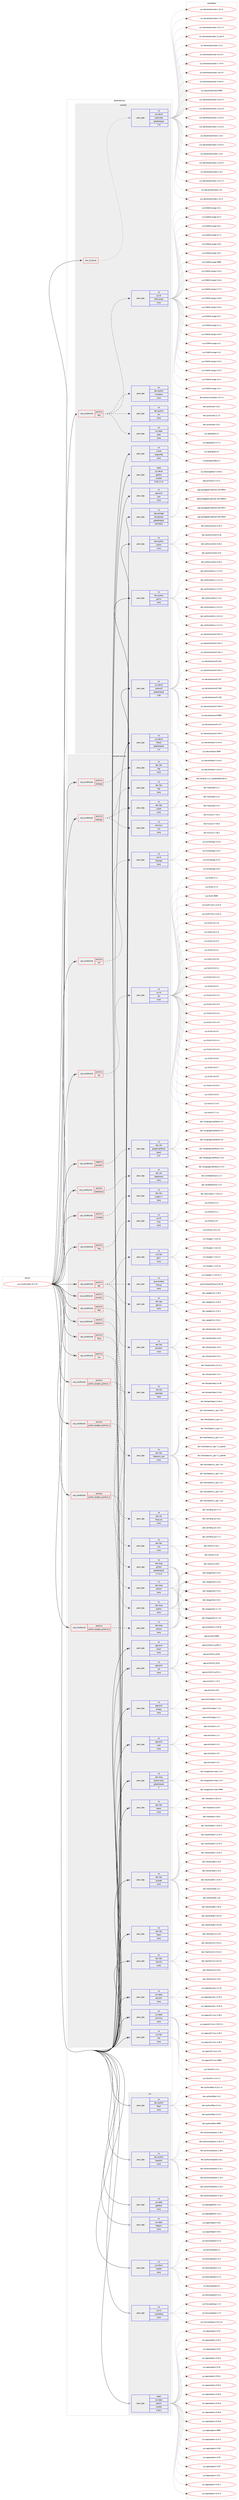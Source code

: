 digraph prolog {

# *************
# Graph options
# *************

newrank=true;
concentrate=true;
compound=true;
graph [rankdir=LR,fontname=Helvetica,fontsize=10,ranksep=1.5];#, ranksep=2.5, nodesep=0.2];
edge  [arrowhead=vee];
node  [fontname=Helvetica,fontsize=10];

# **********
# The ebuild
# **********

subgraph cluster_leftcol {
color=gray;
rank=same;
label=<<i>ebuild</i>>;
id [label="sys-cluster/ceph-10.2.10", color=red, width=4, href="../sys-cluster/ceph-10.2.10.svg"];
}

# ****************
# The dependencies
# ****************

subgraph cluster_midcol {
color=gray;
label=<<i>dependencies</i>>;
subgraph cluster_compile {
fillcolor="#eeeeee";
style=filled;
label=<<i>compile</i>>;
subgraph any8056 {
dependency477536 [label=<<TABLE BORDER="0" CELLBORDER="1" CELLSPACING="0" CELLPADDING="4"><TR><TD CELLPADDING="10">any_of_group</TD></TR></TABLE>>, shape=none, color=red];subgraph pack354263 {
dependency477537 [label=<<TABLE BORDER="0" CELLBORDER="1" CELLSPACING="0" CELLPADDING="4" WIDTH="220"><TR><TD ROWSPAN="6" CELLPADDING="30">pack_dep</TD></TR><TR><TD WIDTH="110">no</TD></TR><TR><TD>sys-devel</TD></TR><TR><TD>automake</TD></TR><TR><TD>greaterequal</TD></TR><TR><TD>1.15</TD></TR></TABLE>>, shape=none, color=blue];
}
dependency477536:e -> dependency477537:w [weight=20,style="dotted",arrowhead="oinv"];
}
id:e -> dependency477536:w [weight=20,style="solid",arrowhead="vee"];
subgraph cond114942 {
dependency477538 [label=<<TABLE BORDER="0" CELLBORDER="1" CELLSPACING="0" CELLPADDING="4"><TR><TD ROWSPAN="3" CELLPADDING="10">use_conditional</TD></TR><TR><TD>positive</TD></TR><TR><TD>test</TD></TR></TABLE>>, shape=none, color=red];
subgraph pack354264 {
dependency477539 [label=<<TABLE BORDER="0" CELLBORDER="1" CELLSPACING="0" CELLPADDING="4" WIDTH="220"><TR><TD ROWSPAN="6" CELLPADDING="30">pack_dep</TD></TR><TR><TD WIDTH="110">no</TD></TR><TR><TD>sys-fs</TD></TR><TR><TD>btrfs-progs</TD></TR><TR><TD>none</TD></TR><TR><TD></TD></TR></TABLE>>, shape=none, color=blue];
}
dependency477538:e -> dependency477539:w [weight=20,style="dashed",arrowhead="vee"];
subgraph pack354265 {
dependency477540 [label=<<TABLE BORDER="0" CELLBORDER="1" CELLSPACING="0" CELLPADDING="4" WIDTH="220"><TR><TD ROWSPAN="6" CELLPADDING="30">pack_dep</TD></TR><TR><TD WIDTH="110">no</TD></TR><TR><TD>sys-apps</TD></TR><TR><TD>grep</TD></TR><TR><TD>none</TD></TR><TR><TD></TD></TR></TABLE>>, shape=none, color=blue];
}
dependency477538:e -> dependency477540:w [weight=20,style="dashed",arrowhead="vee"];
subgraph pack354266 {
dependency477541 [label=<<TABLE BORDER="0" CELLBORDER="1" CELLSPACING="0" CELLPADDING="4" WIDTH="220"><TR><TD ROWSPAN="6" CELLPADDING="30">pack_dep</TD></TR><TR><TD WIDTH="110">no</TD></TR><TR><TD>dev-python</TD></TR><TR><TD>tox</TD></TR><TR><TD>none</TD></TR><TR><TD></TD></TR></TABLE>>, shape=none, color=blue];
}
dependency477538:e -> dependency477541:w [weight=20,style="dashed",arrowhead="vee"];
subgraph pack354267 {
dependency477542 [label=<<TABLE BORDER="0" CELLBORDER="1" CELLSPACING="0" CELLPADDING="4" WIDTH="220"><TR><TD ROWSPAN="6" CELLPADDING="30">pack_dep</TD></TR><TR><TD WIDTH="110">no</TD></TR><TR><TD>dev-python</TD></TR><TR><TD>virtualenv</TD></TR><TR><TD>none</TD></TR><TR><TD></TD></TR></TABLE>>, shape=none, color=blue];
}
dependency477538:e -> dependency477542:w [weight=20,style="dashed",arrowhead="vee"];
}
id:e -> dependency477538:w [weight=20,style="solid",arrowhead="vee"];
subgraph pack354268 {
dependency477543 [label=<<TABLE BORDER="0" CELLBORDER="1" CELLSPACING="0" CELLPADDING="4" WIDTH="220"><TR><TD ROWSPAN="6" CELLPADDING="30">pack_dep</TD></TR><TR><TD WIDTH="110">no</TD></TR><TR><TD>app-arch</TD></TR><TR><TD>cpio</TD></TR><TR><TD>none</TD></TR><TR><TD></TD></TR></TABLE>>, shape=none, color=blue];
}
id:e -> dependency477543:w [weight=20,style="solid",arrowhead="vee"];
subgraph pack354269 {
dependency477544 [label=<<TABLE BORDER="0" CELLBORDER="1" CELLSPACING="0" CELLPADDING="4" WIDTH="220"><TR><TD ROWSPAN="6" CELLPADDING="30">pack_dep</TD></TR><TR><TD WIDTH="110">no</TD></TR><TR><TD>app-portage</TD></TR><TR><TD>elt-patches</TD></TR><TR><TD>greaterequal</TD></TR><TR><TD>20170422</TD></TR></TABLE>>, shape=none, color=blue];
}
id:e -> dependency477544:w [weight=20,style="solid",arrowhead="vee"];
subgraph pack354270 {
dependency477545 [label=<<TABLE BORDER="0" CELLBORDER="1" CELLSPACING="0" CELLPADDING="4" WIDTH="220"><TR><TD ROWSPAN="6" CELLPADDING="30">pack_dep</TD></TR><TR><TD WIDTH="110">no</TD></TR><TR><TD>dev-python</TD></TR><TR><TD>cython</TD></TR><TR><TD>none</TD></TR><TR><TD></TD></TR></TABLE>>, shape=none, color=blue];
}
id:e -> dependency477545:w [weight=20,style="solid",arrowhead="vee"];
subgraph pack354271 {
dependency477546 [label=<<TABLE BORDER="0" CELLBORDER="1" CELLSPACING="0" CELLPADDING="4" WIDTH="220"><TR><TD ROWSPAN="6" CELLPADDING="30">pack_dep</TD></TR><TR><TD WIDTH="110">no</TD></TR><TR><TD>dev-python</TD></TR><TR><TD>sphinx</TD></TR><TR><TD>none</TD></TR><TR><TD></TD></TR></TABLE>>, shape=none, color=blue];
}
id:e -> dependency477546:w [weight=20,style="solid",arrowhead="vee"];
subgraph pack354272 {
dependency477547 [label=<<TABLE BORDER="0" CELLBORDER="1" CELLSPACING="0" CELLPADDING="4" WIDTH="220"><TR><TD ROWSPAN="6" CELLPADDING="30">pack_dep</TD></TR><TR><TD WIDTH="110">no</TD></TR><TR><TD>sys-devel</TD></TR><TR><TD>autoconf</TD></TR><TR><TD>greaterequal</TD></TR><TR><TD>2.69</TD></TR></TABLE>>, shape=none, color=blue];
}
id:e -> dependency477547:w [weight=20,style="solid",arrowhead="vee"];
subgraph pack354273 {
dependency477548 [label=<<TABLE BORDER="0" CELLBORDER="1" CELLSPACING="0" CELLPADDING="4" WIDTH="220"><TR><TD ROWSPAN="6" CELLPADDING="30">pack_dep</TD></TR><TR><TD WIDTH="110">no</TD></TR><TR><TD>sys-devel</TD></TR><TR><TD>libtool</TD></TR><TR><TD>greaterequal</TD></TR><TR><TD>2.4</TD></TR></TABLE>>, shape=none, color=blue];
}
id:e -> dependency477548:w [weight=20,style="solid",arrowhead="vee"];
subgraph pack354274 {
dependency477549 [label=<<TABLE BORDER="0" CELLBORDER="1" CELLSPACING="0" CELLPADDING="4" WIDTH="220"><TR><TD ROWSPAN="6" CELLPADDING="30">pack_dep</TD></TR><TR><TD WIDTH="110">no</TD></TR><TR><TD>virtual</TD></TR><TR><TD>pkgconfig</TD></TR><TR><TD>none</TD></TR><TR><TD></TD></TR></TABLE>>, shape=none, color=blue];
}
id:e -> dependency477549:w [weight=20,style="solid",arrowhead="vee"];
subgraph pack354275 {
dependency477550 [label=<<TABLE BORDER="0" CELLBORDER="1" CELLSPACING="0" CELLPADDING="4" WIDTH="220"><TR><TD ROWSPAN="6" CELLPADDING="30">pack_dep</TD></TR><TR><TD WIDTH="110">weak</TD></TR><TR><TD>sys-devel</TD></TR><TR><TD>gettext</TD></TR><TR><TD>smaller</TD></TR><TR><TD>0.18.1.1-r3</TD></TR></TABLE>>, shape=none, color=blue];
}
id:e -> dependency477550:w [weight=20,style="solid",arrowhead="vee"];
}
subgraph cluster_compileandrun {
fillcolor="#eeeeee";
style=filled;
label=<<i>compile and run</i>>;
subgraph cond114943 {
dependency477551 [label=<<TABLE BORDER="0" CELLBORDER="1" CELLSPACING="0" CELLPADDING="4"><TR><TD ROWSPAN="3" CELLPADDING="10">use_conditional</TD></TR><TR><TD>negative</TD></TR><TR><TD>jemalloc</TD></TR></TABLE>>, shape=none, color=red];
subgraph pack354276 {
dependency477552 [label=<<TABLE BORDER="0" CELLBORDER="1" CELLSPACING="0" CELLPADDING="4" WIDTH="220"><TR><TD ROWSPAN="6" CELLPADDING="30">pack_dep</TD></TR><TR><TD WIDTH="110">no</TD></TR><TR><TD>dev-util</TD></TR><TR><TD>google-perftools</TD></TR><TR><TD>equal</TD></TR><TR><TD>2.4*</TD></TR></TABLE>>, shape=none, color=blue];
}
dependency477551:e -> dependency477552:w [weight=20,style="dashed",arrowhead="vee"];
}
id:e -> dependency477551:w [weight=20,style="solid",arrowhead="odotvee"];
subgraph cond114944 {
dependency477553 [label=<<TABLE BORDER="0" CELLBORDER="1" CELLSPACING="0" CELLPADDING="4"><TR><TD ROWSPAN="3" CELLPADDING="10">use_conditional</TD></TR><TR><TD>positive</TD></TR><TR><TD>babeltrace</TD></TR></TABLE>>, shape=none, color=red];
subgraph pack354277 {
dependency477554 [label=<<TABLE BORDER="0" CELLBORDER="1" CELLSPACING="0" CELLPADDING="4" WIDTH="220"><TR><TD ROWSPAN="6" CELLPADDING="30">pack_dep</TD></TR><TR><TD WIDTH="110">no</TD></TR><TR><TD>dev-util</TD></TR><TR><TD>babeltrace</TD></TR><TR><TD>none</TD></TR><TR><TD></TD></TR></TABLE>>, shape=none, color=blue];
}
dependency477553:e -> dependency477554:w [weight=20,style="dashed",arrowhead="vee"];
}
id:e -> dependency477553:w [weight=20,style="solid",arrowhead="odotvee"];
subgraph cond114945 {
dependency477555 [label=<<TABLE BORDER="0" CELLBORDER="1" CELLSPACING="0" CELLPADDING="4"><TR><TD ROWSPAN="3" CELLPADDING="10">use_conditional</TD></TR><TR><TD>positive</TD></TR><TR><TD>cryptopp</TD></TR></TABLE>>, shape=none, color=red];
subgraph pack354278 {
dependency477556 [label=<<TABLE BORDER="0" CELLBORDER="1" CELLSPACING="0" CELLPADDING="4" WIDTH="220"><TR><TD ROWSPAN="6" CELLPADDING="30">pack_dep</TD></TR><TR><TD WIDTH="110">no</TD></TR><TR><TD>dev-libs</TD></TR><TR><TD>crypto++</TD></TR><TR><TD>none</TD></TR><TR><TD></TD></TR></TABLE>>, shape=none, color=blue];
}
dependency477555:e -> dependency477556:w [weight=20,style="dashed",arrowhead="vee"];
}
id:e -> dependency477555:w [weight=20,style="solid",arrowhead="odotvee"];
subgraph cond114946 {
dependency477557 [label=<<TABLE BORDER="0" CELLBORDER="1" CELLSPACING="0" CELLPADDING="4"><TR><TD ROWSPAN="3" CELLPADDING="10">use_conditional</TD></TR><TR><TD>positive</TD></TR><TR><TD>fuse</TD></TR></TABLE>>, shape=none, color=red];
subgraph pack354279 {
dependency477558 [label=<<TABLE BORDER="0" CELLBORDER="1" CELLSPACING="0" CELLPADDING="4" WIDTH="220"><TR><TD ROWSPAN="6" CELLPADDING="30">pack_dep</TD></TR><TR><TD WIDTH="110">no</TD></TR><TR><TD>sys-fs</TD></TR><TR><TD>fuse</TD></TR><TR><TD>none</TD></TR><TR><TD></TD></TR></TABLE>>, shape=none, color=blue];
}
dependency477557:e -> dependency477558:w [weight=20,style="dashed",arrowhead="vee"];
}
id:e -> dependency477557:w [weight=20,style="solid",arrowhead="odotvee"];
subgraph cond114947 {
dependency477559 [label=<<TABLE BORDER="0" CELLBORDER="1" CELLSPACING="0" CELLPADDING="4"><TR><TD ROWSPAN="3" CELLPADDING="10">use_conditional</TD></TR><TR><TD>positive</TD></TR><TR><TD>gtk</TD></TR></TABLE>>, shape=none, color=red];
subgraph pack354280 {
dependency477560 [label=<<TABLE BORDER="0" CELLBORDER="1" CELLSPACING="0" CELLPADDING="4" WIDTH="220"><TR><TD ROWSPAN="6" CELLPADDING="30">pack_dep</TD></TR><TR><TD WIDTH="110">no</TD></TR><TR><TD>x11-libs</TD></TR><TR><TD>gtk+</TD></TR><TR><TD>none</TD></TR><TR><TD></TD></TR></TABLE>>, shape=none, color=blue];
}
dependency477559:e -> dependency477560:w [weight=20,style="dashed",arrowhead="vee"];
subgraph pack354281 {
dependency477561 [label=<<TABLE BORDER="0" CELLBORDER="1" CELLSPACING="0" CELLPADDING="4" WIDTH="220"><TR><TD ROWSPAN="6" CELLPADDING="30">pack_dep</TD></TR><TR><TD WIDTH="110">no</TD></TR><TR><TD>dev-cpp</TD></TR><TR><TD>gtkmm</TD></TR><TR><TD>none</TD></TR><TR><TD></TD></TR></TABLE>>, shape=none, color=blue];
}
dependency477559:e -> dependency477561:w [weight=20,style="dashed",arrowhead="vee"];
subgraph pack354282 {
dependency477562 [label=<<TABLE BORDER="0" CELLBORDER="1" CELLSPACING="0" CELLPADDING="4" WIDTH="220"><TR><TD ROWSPAN="6" CELLPADDING="30">pack_dep</TD></TR><TR><TD WIDTH="110">no</TD></TR><TR><TD>gnome-base</TD></TR><TR><TD>librsvg</TD></TR><TR><TD>none</TD></TR><TR><TD></TD></TR></TABLE>>, shape=none, color=blue];
}
dependency477559:e -> dependency477562:w [weight=20,style="dashed",arrowhead="vee"];
}
id:e -> dependency477559:w [weight=20,style="solid",arrowhead="odotvee"];
subgraph cond114948 {
dependency477563 [label=<<TABLE BORDER="0" CELLBORDER="1" CELLSPACING="0" CELLPADDING="4"><TR><TD ROWSPAN="3" CELLPADDING="10">use_conditional</TD></TR><TR><TD>positive</TD></TR><TR><TD>jemalloc</TD></TR></TABLE>>, shape=none, color=red];
subgraph pack354283 {
dependency477564 [label=<<TABLE BORDER="0" CELLBORDER="1" CELLSPACING="0" CELLPADDING="4" WIDTH="220"><TR><TD ROWSPAN="6" CELLPADDING="30">pack_dep</TD></TR><TR><TD WIDTH="110">no</TD></TR><TR><TD>dev-libs</TD></TR><TR><TD>jemalloc</TD></TR><TR><TD>none</TD></TR><TR><TD></TD></TR></TABLE>>, shape=none, color=blue];
}
dependency477563:e -> dependency477564:w [weight=20,style="dashed",arrowhead="vee"];
}
id:e -> dependency477563:w [weight=20,style="solid",arrowhead="odotvee"];
subgraph cond114949 {
dependency477565 [label=<<TABLE BORDER="0" CELLBORDER="1" CELLSPACING="0" CELLPADDING="4"><TR><TD ROWSPAN="3" CELLPADDING="10">use_conditional</TD></TR><TR><TD>positive</TD></TR><TR><TD>ldap</TD></TR></TABLE>>, shape=none, color=red];
subgraph pack354284 {
dependency477566 [label=<<TABLE BORDER="0" CELLBORDER="1" CELLSPACING="0" CELLPADDING="4" WIDTH="220"><TR><TD ROWSPAN="6" CELLPADDING="30">pack_dep</TD></TR><TR><TD WIDTH="110">no</TD></TR><TR><TD>net-nds</TD></TR><TR><TD>openldap</TD></TR><TR><TD>none</TD></TR><TR><TD></TD></TR></TABLE>>, shape=none, color=blue];
}
dependency477565:e -> dependency477566:w [weight=20,style="dashed",arrowhead="vee"];
}
id:e -> dependency477565:w [weight=20,style="solid",arrowhead="odotvee"];
subgraph cond114950 {
dependency477567 [label=<<TABLE BORDER="0" CELLBORDER="1" CELLSPACING="0" CELLPADDING="4"><TR><TD ROWSPAN="3" CELLPADDING="10">use_conditional</TD></TR><TR><TD>positive</TD></TR><TR><TD>libatomic</TD></TR></TABLE>>, shape=none, color=red];
subgraph pack354285 {
dependency477568 [label=<<TABLE BORDER="0" CELLBORDER="1" CELLSPACING="0" CELLPADDING="4" WIDTH="220"><TR><TD ROWSPAN="6" CELLPADDING="30">pack_dep</TD></TR><TR><TD WIDTH="110">no</TD></TR><TR><TD>dev-libs</TD></TR><TR><TD>libatomic_ops</TD></TR><TR><TD>none</TD></TR><TR><TD></TD></TR></TABLE>>, shape=none, color=blue];
}
dependency477567:e -> dependency477568:w [weight=20,style="dashed",arrowhead="vee"];
}
id:e -> dependency477567:w [weight=20,style="solid",arrowhead="odotvee"];
subgraph cond114951 {
dependency477569 [label=<<TABLE BORDER="0" CELLBORDER="1" CELLSPACING="0" CELLPADDING="4"><TR><TD ROWSPAN="3" CELLPADDING="10">use_conditional</TD></TR><TR><TD>positive</TD></TR><TR><TD>lttng</TD></TR></TABLE>>, shape=none, color=red];
subgraph pack354286 {
dependency477570 [label=<<TABLE BORDER="0" CELLBORDER="1" CELLSPACING="0" CELLPADDING="4" WIDTH="220"><TR><TD ROWSPAN="6" CELLPADDING="30">pack_dep</TD></TR><TR><TD WIDTH="110">no</TD></TR><TR><TD>dev-util</TD></TR><TR><TD>lttng-ust</TD></TR><TR><TD>none</TD></TR><TR><TD></TD></TR></TABLE>>, shape=none, color=blue];
}
dependency477569:e -> dependency477570:w [weight=20,style="dashed",arrowhead="vee"];
}
id:e -> dependency477569:w [weight=20,style="solid",arrowhead="odotvee"];
subgraph cond114952 {
dependency477571 [label=<<TABLE BORDER="0" CELLBORDER="1" CELLSPACING="0" CELLPADDING="4"><TR><TD ROWSPAN="3" CELLPADDING="10">use_conditional</TD></TR><TR><TD>positive</TD></TR><TR><TD>nss</TD></TR></TABLE>>, shape=none, color=red];
subgraph pack354287 {
dependency477572 [label=<<TABLE BORDER="0" CELLBORDER="1" CELLSPACING="0" CELLPADDING="4" WIDTH="220"><TR><TD ROWSPAN="6" CELLPADDING="30">pack_dep</TD></TR><TR><TD WIDTH="110">no</TD></TR><TR><TD>dev-libs</TD></TR><TR><TD>nss</TD></TR><TR><TD>none</TD></TR><TR><TD></TD></TR></TABLE>>, shape=none, color=blue];
}
dependency477571:e -> dependency477572:w [weight=20,style="dashed",arrowhead="vee"];
}
id:e -> dependency477571:w [weight=20,style="solid",arrowhead="odotvee"];
subgraph cond114953 {
dependency477573 [label=<<TABLE BORDER="0" CELLBORDER="1" CELLSPACING="0" CELLPADDING="4"><TR><TD ROWSPAN="3" CELLPADDING="10">use_conditional</TD></TR><TR><TD>positive</TD></TR><TR><TD>python_targets_python2_7</TD></TR></TABLE>>, shape=none, color=red];
subgraph pack354288 {
dependency477574 [label=<<TABLE BORDER="0" CELLBORDER="1" CELLSPACING="0" CELLPADDING="4" WIDTH="220"><TR><TD ROWSPAN="6" CELLPADDING="30">pack_dep</TD></TR><TR><TD WIDTH="110">no</TD></TR><TR><TD>dev-lang</TD></TR><TR><TD>python</TD></TR><TR><TD>greaterequal</TD></TR><TR><TD>2.7.5-r2</TD></TR></TABLE>>, shape=none, color=blue];
}
dependency477573:e -> dependency477574:w [weight=20,style="dashed",arrowhead="vee"];
}
id:e -> dependency477573:w [weight=20,style="solid",arrowhead="odotvee"];
subgraph cond114954 {
dependency477575 [label=<<TABLE BORDER="0" CELLBORDER="1" CELLSPACING="0" CELLPADDING="4"><TR><TD ROWSPAN="3" CELLPADDING="10">use_conditional</TD></TR><TR><TD>positive</TD></TR><TR><TD>python_targets_python3_4</TD></TR></TABLE>>, shape=none, color=red];
subgraph pack354289 {
dependency477576 [label=<<TABLE BORDER="0" CELLBORDER="1" CELLSPACING="0" CELLPADDING="4" WIDTH="220"><TR><TD ROWSPAN="6" CELLPADDING="30">pack_dep</TD></TR><TR><TD WIDTH="110">no</TD></TR><TR><TD>dev-lang</TD></TR><TR><TD>python</TD></TR><TR><TD>none</TD></TR><TR><TD></TD></TR></TABLE>>, shape=none, color=blue];
}
dependency477575:e -> dependency477576:w [weight=20,style="dashed",arrowhead="vee"];
}
id:e -> dependency477575:w [weight=20,style="solid",arrowhead="odotvee"];
subgraph cond114955 {
dependency477577 [label=<<TABLE BORDER="0" CELLBORDER="1" CELLSPACING="0" CELLPADDING="4"><TR><TD ROWSPAN="3" CELLPADDING="10">use_conditional</TD></TR><TR><TD>positive</TD></TR><TR><TD>python_targets_python3_5</TD></TR></TABLE>>, shape=none, color=red];
subgraph pack354290 {
dependency477578 [label=<<TABLE BORDER="0" CELLBORDER="1" CELLSPACING="0" CELLPADDING="4" WIDTH="220"><TR><TD ROWSPAN="6" CELLPADDING="30">pack_dep</TD></TR><TR><TD WIDTH="110">no</TD></TR><TR><TD>dev-lang</TD></TR><TR><TD>python</TD></TR><TR><TD>none</TD></TR><TR><TD></TD></TR></TABLE>>, shape=none, color=blue];
}
dependency477577:e -> dependency477578:w [weight=20,style="dashed",arrowhead="vee"];
}
id:e -> dependency477577:w [weight=20,style="solid",arrowhead="odotvee"];
subgraph cond114956 {
dependency477579 [label=<<TABLE BORDER="0" CELLBORDER="1" CELLSPACING="0" CELLPADDING="4"><TR><TD ROWSPAN="3" CELLPADDING="10">use_conditional</TD></TR><TR><TD>positive</TD></TR><TR><TD>python_targets_python3_6</TD></TR></TABLE>>, shape=none, color=red];
subgraph pack354291 {
dependency477580 [label=<<TABLE BORDER="0" CELLBORDER="1" CELLSPACING="0" CELLPADDING="4" WIDTH="220"><TR><TD ROWSPAN="6" CELLPADDING="30">pack_dep</TD></TR><TR><TD WIDTH="110">no</TD></TR><TR><TD>dev-lang</TD></TR><TR><TD>python</TD></TR><TR><TD>none</TD></TR><TR><TD></TD></TR></TABLE>>, shape=none, color=blue];
}
dependency477579:e -> dependency477580:w [weight=20,style="dashed",arrowhead="vee"];
}
id:e -> dependency477579:w [weight=20,style="solid",arrowhead="odotvee"];
subgraph cond114957 {
dependency477581 [label=<<TABLE BORDER="0" CELLBORDER="1" CELLSPACING="0" CELLPADDING="4"><TR><TD ROWSPAN="3" CELLPADDING="10">use_conditional</TD></TR><TR><TD>positive</TD></TR><TR><TD>radosgw</TD></TR></TABLE>>, shape=none, color=red];
subgraph pack354292 {
dependency477582 [label=<<TABLE BORDER="0" CELLBORDER="1" CELLSPACING="0" CELLPADDING="4" WIDTH="220"><TR><TD ROWSPAN="6" CELLPADDING="30">pack_dep</TD></TR><TR><TD WIDTH="110">no</TD></TR><TR><TD>dev-libs</TD></TR><TR><TD>fcgi</TD></TR><TR><TD>none</TD></TR><TR><TD></TD></TR></TABLE>>, shape=none, color=blue];
}
dependency477581:e -> dependency477582:w [weight=20,style="dashed",arrowhead="vee"];
}
id:e -> dependency477581:w [weight=20,style="solid",arrowhead="odotvee"];
subgraph cond114958 {
dependency477583 [label=<<TABLE BORDER="0" CELLBORDER="1" CELLSPACING="0" CELLPADDING="4"><TR><TD ROWSPAN="3" CELLPADDING="10">use_conditional</TD></TR><TR><TD>positive</TD></TR><TR><TD>radosgw</TD></TR></TABLE>>, shape=none, color=red];
subgraph pack354293 {
dependency477584 [label=<<TABLE BORDER="0" CELLBORDER="1" CELLSPACING="0" CELLPADDING="4" WIDTH="220"><TR><TD ROWSPAN="6" CELLPADDING="30">pack_dep</TD></TR><TR><TD WIDTH="110">no</TD></TR><TR><TD>dev-libs</TD></TR><TR><TD>fcgi</TD></TR><TR><TD>none</TD></TR><TR><TD></TD></TR></TABLE>>, shape=none, color=blue];
}
dependency477583:e -> dependency477584:w [weight=20,style="dashed",arrowhead="vee"];
subgraph pack354294 {
dependency477585 [label=<<TABLE BORDER="0" CELLBORDER="1" CELLSPACING="0" CELLPADDING="4" WIDTH="220"><TR><TD ROWSPAN="6" CELLPADDING="30">pack_dep</TD></TR><TR><TD WIDTH="110">no</TD></TR><TR><TD>dev-libs</TD></TR><TR><TD>expat</TD></TR><TR><TD>none</TD></TR><TR><TD></TD></TR></TABLE>>, shape=none, color=blue];
}
dependency477583:e -> dependency477585:w [weight=20,style="dashed",arrowhead="vee"];
subgraph pack354295 {
dependency477586 [label=<<TABLE BORDER="0" CELLBORDER="1" CELLSPACING="0" CELLPADDING="4" WIDTH="220"><TR><TD ROWSPAN="6" CELLPADDING="30">pack_dep</TD></TR><TR><TD WIDTH="110">no</TD></TR><TR><TD>net-misc</TD></TR><TR><TD>curl</TD></TR><TR><TD>none</TD></TR><TR><TD></TD></TR></TABLE>>, shape=none, color=blue];
}
dependency477583:e -> dependency477586:w [weight=20,style="dashed",arrowhead="vee"];
}
id:e -> dependency477583:w [weight=20,style="solid",arrowhead="odotvee"];
subgraph cond114959 {
dependency477587 [label=<<TABLE BORDER="0" CELLBORDER="1" CELLSPACING="0" CELLPADDING="4"><TR><TD ROWSPAN="3" CELLPADDING="10">use_conditional</TD></TR><TR><TD>positive</TD></TR><TR><TD>xfs</TD></TR></TABLE>>, shape=none, color=red];
subgraph pack354296 {
dependency477588 [label=<<TABLE BORDER="0" CELLBORDER="1" CELLSPACING="0" CELLPADDING="4" WIDTH="220"><TR><TD ROWSPAN="6" CELLPADDING="30">pack_dep</TD></TR><TR><TD WIDTH="110">no</TD></TR><TR><TD>sys-fs</TD></TR><TR><TD>xfsprogs</TD></TR><TR><TD>none</TD></TR><TR><TD></TD></TR></TABLE>>, shape=none, color=blue];
}
dependency477587:e -> dependency477588:w [weight=20,style="dashed",arrowhead="vee"];
}
id:e -> dependency477587:w [weight=20,style="solid",arrowhead="odotvee"];
subgraph cond114960 {
dependency477589 [label=<<TABLE BORDER="0" CELLBORDER="1" CELLSPACING="0" CELLPADDING="4"><TR><TD ROWSPAN="3" CELLPADDING="10">use_conditional</TD></TR><TR><TD>positive</TD></TR><TR><TD>zfs</TD></TR></TABLE>>, shape=none, color=red];
subgraph pack354297 {
dependency477590 [label=<<TABLE BORDER="0" CELLBORDER="1" CELLSPACING="0" CELLPADDING="4" WIDTH="220"><TR><TD ROWSPAN="6" CELLPADDING="30">pack_dep</TD></TR><TR><TD WIDTH="110">no</TD></TR><TR><TD>sys-fs</TD></TR><TR><TD>zfs</TD></TR><TR><TD>none</TD></TR><TR><TD></TD></TR></TABLE>>, shape=none, color=blue];
}
dependency477589:e -> dependency477590:w [weight=20,style="dashed",arrowhead="vee"];
}
id:e -> dependency477589:w [weight=20,style="solid",arrowhead="odotvee"];
subgraph pack354298 {
dependency477591 [label=<<TABLE BORDER="0" CELLBORDER="1" CELLSPACING="0" CELLPADDING="4" WIDTH="220"><TR><TD ROWSPAN="6" CELLPADDING="30">pack_dep</TD></TR><TR><TD WIDTH="110">no</TD></TR><TR><TD>app-arch</TD></TR><TR><TD>bzip2</TD></TR><TR><TD>none</TD></TR><TR><TD></TD></TR></TABLE>>, shape=none, color=blue];
}
id:e -> dependency477591:w [weight=20,style="solid",arrowhead="odotvee"];
subgraph pack354299 {
dependency477592 [label=<<TABLE BORDER="0" CELLBORDER="1" CELLSPACING="0" CELLPADDING="4" WIDTH="220"><TR><TD ROWSPAN="6" CELLPADDING="30">pack_dep</TD></TR><TR><TD WIDTH="110">no</TD></TR><TR><TD>app-arch</TD></TR><TR><TD>lz4</TD></TR><TR><TD>none</TD></TR><TR><TD></TD></TR></TABLE>>, shape=none, color=blue];
}
id:e -> dependency477592:w [weight=20,style="solid",arrowhead="odotvee"];
subgraph pack354300 {
dependency477593 [label=<<TABLE BORDER="0" CELLBORDER="1" CELLSPACING="0" CELLPADDING="4" WIDTH="220"><TR><TD ROWSPAN="6" CELLPADDING="30">pack_dep</TD></TR><TR><TD WIDTH="110">no</TD></TR><TR><TD>app-arch</TD></TR><TR><TD>snappy</TD></TR><TR><TD>none</TD></TR><TR><TD></TD></TR></TABLE>>, shape=none, color=blue];
}
id:e -> dependency477593:w [weight=20,style="solid",arrowhead="odotvee"];
subgraph pack354301 {
dependency477594 [label=<<TABLE BORDER="0" CELLBORDER="1" CELLSPACING="0" CELLPADDING="4" WIDTH="220"><TR><TD ROWSPAN="6" CELLPADDING="30">pack_dep</TD></TR><TR><TD WIDTH="110">no</TD></TR><TR><TD>app-arch</TD></TR><TR><TD>zstd</TD></TR><TR><TD>none</TD></TR><TR><TD></TD></TR></TABLE>>, shape=none, color=blue];
}
id:e -> dependency477594:w [weight=20,style="solid",arrowhead="odotvee"];
subgraph pack354302 {
dependency477595 [label=<<TABLE BORDER="0" CELLBORDER="1" CELLSPACING="0" CELLPADDING="4" WIDTH="220"><TR><TD ROWSPAN="6" CELLPADDING="30">pack_dep</TD></TR><TR><TD WIDTH="110">no</TD></TR><TR><TD>dev-lang</TD></TR><TR><TD>python-exec</TD></TR><TR><TD>greaterequal</TD></TR><TR><TD>2</TD></TR></TABLE>>, shape=none, color=blue];
}
id:e -> dependency477595:w [weight=20,style="solid",arrowhead="odotvee"];
subgraph pack354303 {
dependency477596 [label=<<TABLE BORDER="0" CELLBORDER="1" CELLSPACING="0" CELLPADDING="4" WIDTH="220"><TR><TD ROWSPAN="6" CELLPADDING="30">pack_dep</TD></TR><TR><TD WIDTH="110">no</TD></TR><TR><TD>dev-libs</TD></TR><TR><TD>boost</TD></TR><TR><TD>none</TD></TR><TR><TD></TD></TR></TABLE>>, shape=none, color=blue];
}
id:e -> dependency477596:w [weight=20,style="solid",arrowhead="odotvee"];
subgraph pack354304 {
dependency477597 [label=<<TABLE BORDER="0" CELLBORDER="1" CELLSPACING="0" CELLPADDING="4" WIDTH="220"><TR><TD ROWSPAN="6" CELLPADDING="30">pack_dep</TD></TR><TR><TD WIDTH="110">no</TD></TR><TR><TD>dev-libs</TD></TR><TR><TD>leveldb</TD></TR><TR><TD>none</TD></TR><TR><TD></TD></TR></TABLE>>, shape=none, color=blue];
}
id:e -> dependency477597:w [weight=20,style="solid",arrowhead="odotvee"];
subgraph pack354305 {
dependency477598 [label=<<TABLE BORDER="0" CELLBORDER="1" CELLSPACING="0" CELLPADDING="4" WIDTH="220"><TR><TD ROWSPAN="6" CELLPADDING="30">pack_dep</TD></TR><TR><TD WIDTH="110">no</TD></TR><TR><TD>dev-libs</TD></TR><TR><TD>libaio</TD></TR><TR><TD>none</TD></TR><TR><TD></TD></TR></TABLE>>, shape=none, color=blue];
}
id:e -> dependency477598:w [weight=20,style="solid",arrowhead="odotvee"];
subgraph pack354306 {
dependency477599 [label=<<TABLE BORDER="0" CELLBORDER="1" CELLSPACING="0" CELLPADDING="4" WIDTH="220"><TR><TD ROWSPAN="6" CELLPADDING="30">pack_dep</TD></TR><TR><TD WIDTH="110">no</TD></TR><TR><TD>dev-libs</TD></TR><TR><TD>libxml2</TD></TR><TR><TD>none</TD></TR><TR><TD></TD></TR></TABLE>>, shape=none, color=blue];
}
id:e -> dependency477599:w [weight=20,style="solid",arrowhead="odotvee"];
subgraph pack354307 {
dependency477600 [label=<<TABLE BORDER="0" CELLBORDER="1" CELLSPACING="0" CELLPADDING="4" WIDTH="220"><TR><TD ROWSPAN="6" CELLPADDING="30">pack_dep</TD></TR><TR><TD WIDTH="110">no</TD></TR><TR><TD>sys-apps</TD></TR><TR><TD>keyutils</TD></TR><TR><TD>none</TD></TR><TR><TD></TD></TR></TABLE>>, shape=none, color=blue];
}
id:e -> dependency477600:w [weight=20,style="solid",arrowhead="odotvee"];
subgraph pack354308 {
dependency477601 [label=<<TABLE BORDER="0" CELLBORDER="1" CELLSPACING="0" CELLPADDING="4" WIDTH="220"><TR><TD ROWSPAN="6" CELLPADDING="30">pack_dep</TD></TR><TR><TD WIDTH="110">no</TD></TR><TR><TD>sys-apps</TD></TR><TR><TD>util-linux</TD></TR><TR><TD>none</TD></TR><TR><TD></TD></TR></TABLE>>, shape=none, color=blue];
}
id:e -> dependency477601:w [weight=20,style="solid",arrowhead="odotvee"];
subgraph pack354309 {
dependency477602 [label=<<TABLE BORDER="0" CELLBORDER="1" CELLSPACING="0" CELLPADDING="4" WIDTH="220"><TR><TD ROWSPAN="6" CELLPADDING="30">pack_dep</TD></TR><TR><TD WIDTH="110">no</TD></TR><TR><TD>sys-libs</TD></TR><TR><TD>zlib</TD></TR><TR><TD>none</TD></TR><TR><TD></TD></TR></TABLE>>, shape=none, color=blue];
}
id:e -> dependency477602:w [weight=20,style="solid",arrowhead="odotvee"];
}
subgraph cluster_run {
fillcolor="#eeeeee";
style=filled;
label=<<i>run</i>>;
subgraph pack354310 {
dependency477603 [label=<<TABLE BORDER="0" CELLBORDER="1" CELLSPACING="0" CELLPADDING="4" WIDTH="220"><TR><TD ROWSPAN="6" CELLPADDING="30">pack_dep</TD></TR><TR><TD WIDTH="110">no</TD></TR><TR><TD>dev-python</TD></TR><TR><TD>flask</TD></TR><TR><TD>none</TD></TR><TR><TD></TD></TR></TABLE>>, shape=none, color=blue];
}
id:e -> dependency477603:w [weight=20,style="solid",arrowhead="odot"];
subgraph pack354311 {
dependency477604 [label=<<TABLE BORDER="0" CELLBORDER="1" CELLSPACING="0" CELLPADDING="4" WIDTH="220"><TR><TD ROWSPAN="6" CELLPADDING="30">pack_dep</TD></TR><TR><TD WIDTH="110">no</TD></TR><TR><TD>dev-python</TD></TR><TR><TD>requests</TD></TR><TR><TD>none</TD></TR><TR><TD></TD></TR></TABLE>>, shape=none, color=blue];
}
id:e -> dependency477604:w [weight=20,style="solid",arrowhead="odot"];
subgraph pack354312 {
dependency477605 [label=<<TABLE BORDER="0" CELLBORDER="1" CELLSPACING="0" CELLPADDING="4" WIDTH="220"><TR><TD ROWSPAN="6" CELLPADDING="30">pack_dep</TD></TR><TR><TD WIDTH="110">no</TD></TR><TR><TD>sys-apps</TD></TR><TR><TD>gptfdisk</TD></TR><TR><TD>none</TD></TR><TR><TD></TD></TR></TABLE>>, shape=none, color=blue];
}
id:e -> dependency477605:w [weight=20,style="solid",arrowhead="odot"];
subgraph pack354313 {
dependency477606 [label=<<TABLE BORDER="0" CELLBORDER="1" CELLSPACING="0" CELLPADDING="4" WIDTH="220"><TR><TD ROWSPAN="6" CELLPADDING="30">pack_dep</TD></TR><TR><TD WIDTH="110">no</TD></TR><TR><TD>sys-apps</TD></TR><TR><TD>hdparm</TD></TR><TR><TD>none</TD></TR><TR><TD></TD></TR></TABLE>>, shape=none, color=blue];
}
id:e -> dependency477606:w [weight=20,style="solid",arrowhead="odot"];
subgraph pack354314 {
dependency477607 [label=<<TABLE BORDER="0" CELLBORDER="1" CELLSPACING="0" CELLPADDING="4" WIDTH="220"><TR><TD ROWSPAN="6" CELLPADDING="30">pack_dep</TD></TR><TR><TD WIDTH="110">no</TD></TR><TR><TD>sys-block</TD></TR><TR><TD>parted</TD></TR><TR><TD>none</TD></TR><TR><TD></TD></TR></TABLE>>, shape=none, color=blue];
}
id:e -> dependency477607:w [weight=20,style="solid",arrowhead="odot"];
subgraph pack354315 {
dependency477608 [label=<<TABLE BORDER="0" CELLBORDER="1" CELLSPACING="0" CELLPADDING="4" WIDTH="220"><TR><TD ROWSPAN="6" CELLPADDING="30">pack_dep</TD></TR><TR><TD WIDTH="110">no</TD></TR><TR><TD>sys-fs</TD></TR><TR><TD>cryptsetup</TD></TR><TR><TD>none</TD></TR><TR><TD></TD></TR></TABLE>>, shape=none, color=blue];
}
id:e -> dependency477608:w [weight=20,style="solid",arrowhead="odot"];
subgraph pack354316 {
dependency477609 [label=<<TABLE BORDER="0" CELLBORDER="1" CELLSPACING="0" CELLPADDING="4" WIDTH="220"><TR><TD ROWSPAN="6" CELLPADDING="30">pack_dep</TD></TR><TR><TD WIDTH="110">weak</TD></TR><TR><TD>sys-apps</TD></TR><TR><TD>openrc</TD></TR><TR><TD>smaller</TD></TR><TR><TD>0.26.3</TD></TR></TABLE>>, shape=none, color=blue];
}
id:e -> dependency477609:w [weight=20,style="solid",arrowhead="odot"];
}
}

# **************
# The candidates
# **************

subgraph cluster_choices {
rank=same;
color=gray;
label=<<i>candidates</i>>;

subgraph choice354263 {
color=black;
nodesep=1;
choice11512111545100101118101108479711711611110997107101454946494846514511449 [label="sys-devel/automake-1.10.3-r1", color=red, width=4,href="../sys-devel/automake-1.10.3-r1.svg"];
choice11512111545100101118101108479711711611110997107101454946494846514511450 [label="sys-devel/automake-1.10.3-r2", color=red, width=4,href="../sys-devel/automake-1.10.3-r2.svg"];
choice11512111545100101118101108479711711611110997107101454946494946544511449 [label="sys-devel/automake-1.11.6-r1", color=red, width=4,href="../sys-devel/automake-1.11.6-r1.svg"];
choice11512111545100101118101108479711711611110997107101454946494946544511450 [label="sys-devel/automake-1.11.6-r2", color=red, width=4,href="../sys-devel/automake-1.11.6-r2.svg"];
choice1151211154510010111810110847971171161111099710710145494649504654 [label="sys-devel/automake-1.12.6", color=red, width=4,href="../sys-devel/automake-1.12.6.svg"];
choice11512111545100101118101108479711711611110997107101454946495046544511449 [label="sys-devel/automake-1.12.6-r1", color=red, width=4,href="../sys-devel/automake-1.12.6-r1.svg"];
choice1151211154510010111810110847971171161111099710710145494649514652 [label="sys-devel/automake-1.13.4", color=red, width=4,href="../sys-devel/automake-1.13.4.svg"];
choice11512111545100101118101108479711711611110997107101454946495146524511449 [label="sys-devel/automake-1.13.4-r1", color=red, width=4,href="../sys-devel/automake-1.13.4-r1.svg"];
choice1151211154510010111810110847971171161111099710710145494649524649 [label="sys-devel/automake-1.14.1", color=red, width=4,href="../sys-devel/automake-1.14.1.svg"];
choice11512111545100101118101108479711711611110997107101454946495246494511449 [label="sys-devel/automake-1.14.1-r1", color=red, width=4,href="../sys-devel/automake-1.14.1-r1.svg"];
choice115121115451001011181011084797117116111109971071014549464953 [label="sys-devel/automake-1.15", color=red, width=4,href="../sys-devel/automake-1.15.svg"];
choice1151211154510010111810110847971171161111099710710145494649534511449 [label="sys-devel/automake-1.15-r1", color=red, width=4,href="../sys-devel/automake-1.15-r1.svg"];
choice1151211154510010111810110847971171161111099710710145494649534511450 [label="sys-devel/automake-1.15-r2", color=red, width=4,href="../sys-devel/automake-1.15-r2.svg"];
choice1151211154510010111810110847971171161111099710710145494649534649 [label="sys-devel/automake-1.15.1", color=red, width=4,href="../sys-devel/automake-1.15.1.svg"];
choice11512111545100101118101108479711711611110997107101454946495346494511449 [label="sys-devel/automake-1.15.1-r1", color=red, width=4,href="../sys-devel/automake-1.15.1-r1.svg"];
choice115121115451001011181011084797117116111109971071014549465295112544511450 [label="sys-devel/automake-1.4_p6-r2", color=red, width=4,href="../sys-devel/automake-1.4_p6-r2.svg"];
choice11512111545100101118101108479711711611110997107101454946534511450 [label="sys-devel/automake-1.5-r2", color=red, width=4,href="../sys-devel/automake-1.5-r2.svg"];
choice115121115451001011181011084797117116111109971071014549465446514511450 [label="sys-devel/automake-1.6.3-r2", color=red, width=4,href="../sys-devel/automake-1.6.3-r2.svg"];
choice115121115451001011181011084797117116111109971071014549465546574511451 [label="sys-devel/automake-1.7.9-r3", color=red, width=4,href="../sys-devel/automake-1.7.9-r3.svg"];
choice115121115451001011181011084797117116111109971071014549465646534511453 [label="sys-devel/automake-1.8.5-r5", color=red, width=4,href="../sys-devel/automake-1.8.5-r5.svg"];
choice115121115451001011181011084797117116111109971071014549465746544511452 [label="sys-devel/automake-1.9.6-r4", color=red, width=4,href="../sys-devel/automake-1.9.6-r4.svg"];
choice115121115451001011181011084797117116111109971071014557575757 [label="sys-devel/automake-9999", color=red, width=4,href="../sys-devel/automake-9999.svg"];
dependency477537:e -> choice11512111545100101118101108479711711611110997107101454946494846514511449:w [style=dotted,weight="100"];
dependency477537:e -> choice11512111545100101118101108479711711611110997107101454946494846514511450:w [style=dotted,weight="100"];
dependency477537:e -> choice11512111545100101118101108479711711611110997107101454946494946544511449:w [style=dotted,weight="100"];
dependency477537:e -> choice11512111545100101118101108479711711611110997107101454946494946544511450:w [style=dotted,weight="100"];
dependency477537:e -> choice1151211154510010111810110847971171161111099710710145494649504654:w [style=dotted,weight="100"];
dependency477537:e -> choice11512111545100101118101108479711711611110997107101454946495046544511449:w [style=dotted,weight="100"];
dependency477537:e -> choice1151211154510010111810110847971171161111099710710145494649514652:w [style=dotted,weight="100"];
dependency477537:e -> choice11512111545100101118101108479711711611110997107101454946495146524511449:w [style=dotted,weight="100"];
dependency477537:e -> choice1151211154510010111810110847971171161111099710710145494649524649:w [style=dotted,weight="100"];
dependency477537:e -> choice11512111545100101118101108479711711611110997107101454946495246494511449:w [style=dotted,weight="100"];
dependency477537:e -> choice115121115451001011181011084797117116111109971071014549464953:w [style=dotted,weight="100"];
dependency477537:e -> choice1151211154510010111810110847971171161111099710710145494649534511449:w [style=dotted,weight="100"];
dependency477537:e -> choice1151211154510010111810110847971171161111099710710145494649534511450:w [style=dotted,weight="100"];
dependency477537:e -> choice1151211154510010111810110847971171161111099710710145494649534649:w [style=dotted,weight="100"];
dependency477537:e -> choice11512111545100101118101108479711711611110997107101454946495346494511449:w [style=dotted,weight="100"];
dependency477537:e -> choice115121115451001011181011084797117116111109971071014549465295112544511450:w [style=dotted,weight="100"];
dependency477537:e -> choice11512111545100101118101108479711711611110997107101454946534511450:w [style=dotted,weight="100"];
dependency477537:e -> choice115121115451001011181011084797117116111109971071014549465446514511450:w [style=dotted,weight="100"];
dependency477537:e -> choice115121115451001011181011084797117116111109971071014549465546574511451:w [style=dotted,weight="100"];
dependency477537:e -> choice115121115451001011181011084797117116111109971071014549465646534511453:w [style=dotted,weight="100"];
dependency477537:e -> choice115121115451001011181011084797117116111109971071014549465746544511452:w [style=dotted,weight="100"];
dependency477537:e -> choice115121115451001011181011084797117116111109971071014557575757:w [style=dotted,weight="100"];
}
subgraph choice354264 {
color=black;
nodesep=1;
choice1151211154510211547981161141021154511211411110311545514649524650 [label="sys-fs/btrfs-progs-3.14.2", color=red, width=4,href="../sys-fs/btrfs-progs-3.14.2.svg"];
choice1151211154510211547981161141021154511211411110311545514649544650 [label="sys-fs/btrfs-progs-3.16.2", color=red, width=4,href="../sys-fs/btrfs-progs-3.16.2.svg"];
choice1151211154510211547981161141021154511211411110311545514649554651 [label="sys-fs/btrfs-progs-3.17.3", color=red, width=4,href="../sys-fs/btrfs-progs-3.17.3.svg"];
choice1151211154510211547981161141021154511211411110311545514649564650 [label="sys-fs/btrfs-progs-3.18.2", color=red, width=4,href="../sys-fs/btrfs-progs-3.18.2.svg"];
choice1151211154510211547981161141021154511211411110311545514649574649 [label="sys-fs/btrfs-progs-3.19.1", color=red, width=4,href="../sys-fs/btrfs-progs-3.19.1.svg"];
choice11512111545102115479811611410211545112114111103115455246484649 [label="sys-fs/btrfs-progs-4.0.1", color=red, width=4,href="../sys-fs/btrfs-progs-4.0.1.svg"];
choice11512111545102115479811611410211545112114111103115455246494650 [label="sys-fs/btrfs-progs-4.1.2", color=red, width=4,href="../sys-fs/btrfs-progs-4.1.2.svg"];
choice1151211154510211547981161141021154511211411110311545524649484650 [label="sys-fs/btrfs-progs-4.10.2", color=red, width=4,href="../sys-fs/btrfs-progs-4.10.2.svg"];
choice115121115451021154798116114102115451121141111031154552464949 [label="sys-fs/btrfs-progs-4.11", color=red, width=4,href="../sys-fs/btrfs-progs-4.11.svg"];
choice115121115451021154798116114102115451121141111031154552464950 [label="sys-fs/btrfs-progs-4.12", color=red, width=4,href="../sys-fs/btrfs-progs-4.12.svg"];
choice1151211154510211547981161141021154511211411110311545524649514650 [label="sys-fs/btrfs-progs-4.13.2", color=red, width=4,href="../sys-fs/btrfs-progs-4.13.2.svg"];
choice1151211154510211547981161141021154511211411110311545524649514651 [label="sys-fs/btrfs-progs-4.13.3", color=red, width=4,href="../sys-fs/btrfs-progs-4.13.3.svg"];
choice11512111545102115479811611410211545112114111103115455246504650 [label="sys-fs/btrfs-progs-4.2.2", color=red, width=4,href="../sys-fs/btrfs-progs-4.2.2.svg"];
choice11512111545102115479811611410211545112114111103115455246514649 [label="sys-fs/btrfs-progs-4.3.1", color=red, width=4,href="../sys-fs/btrfs-progs-4.3.1.svg"];
choice11512111545102115479811611410211545112114111103115455246524649 [label="sys-fs/btrfs-progs-4.4.1", color=red, width=4,href="../sys-fs/btrfs-progs-4.4.1.svg"];
choice11512111545102115479811611410211545112114111103115455246534651 [label="sys-fs/btrfs-progs-4.5.3", color=red, width=4,href="../sys-fs/btrfs-progs-4.5.3.svg"];
choice11512111545102115479811611410211545112114111103115455246544649 [label="sys-fs/btrfs-progs-4.6.1", color=red, width=4,href="../sys-fs/btrfs-progs-4.6.1.svg"];
choice11512111545102115479811611410211545112114111103115455246554651 [label="sys-fs/btrfs-progs-4.7.3", color=red, width=4,href="../sys-fs/btrfs-progs-4.7.3.svg"];
choice11512111545102115479811611410211545112114111103115455246564653 [label="sys-fs/btrfs-progs-4.8.5", color=red, width=4,href="../sys-fs/btrfs-progs-4.8.5.svg"];
choice11512111545102115479811611410211545112114111103115455246574649 [label="sys-fs/btrfs-progs-4.9.1", color=red, width=4,href="../sys-fs/btrfs-progs-4.9.1.svg"];
choice115121115451021154798116114102115451121141111031154557575757 [label="sys-fs/btrfs-progs-9999", color=red, width=4,href="../sys-fs/btrfs-progs-9999.svg"];
dependency477539:e -> choice1151211154510211547981161141021154511211411110311545514649524650:w [style=dotted,weight="100"];
dependency477539:e -> choice1151211154510211547981161141021154511211411110311545514649544650:w [style=dotted,weight="100"];
dependency477539:e -> choice1151211154510211547981161141021154511211411110311545514649554651:w [style=dotted,weight="100"];
dependency477539:e -> choice1151211154510211547981161141021154511211411110311545514649564650:w [style=dotted,weight="100"];
dependency477539:e -> choice1151211154510211547981161141021154511211411110311545514649574649:w [style=dotted,weight="100"];
dependency477539:e -> choice11512111545102115479811611410211545112114111103115455246484649:w [style=dotted,weight="100"];
dependency477539:e -> choice11512111545102115479811611410211545112114111103115455246494650:w [style=dotted,weight="100"];
dependency477539:e -> choice1151211154510211547981161141021154511211411110311545524649484650:w [style=dotted,weight="100"];
dependency477539:e -> choice115121115451021154798116114102115451121141111031154552464949:w [style=dotted,weight="100"];
dependency477539:e -> choice115121115451021154798116114102115451121141111031154552464950:w [style=dotted,weight="100"];
dependency477539:e -> choice1151211154510211547981161141021154511211411110311545524649514650:w [style=dotted,weight="100"];
dependency477539:e -> choice1151211154510211547981161141021154511211411110311545524649514651:w [style=dotted,weight="100"];
dependency477539:e -> choice11512111545102115479811611410211545112114111103115455246504650:w [style=dotted,weight="100"];
dependency477539:e -> choice11512111545102115479811611410211545112114111103115455246514649:w [style=dotted,weight="100"];
dependency477539:e -> choice11512111545102115479811611410211545112114111103115455246524649:w [style=dotted,weight="100"];
dependency477539:e -> choice11512111545102115479811611410211545112114111103115455246534651:w [style=dotted,weight="100"];
dependency477539:e -> choice11512111545102115479811611410211545112114111103115455246544649:w [style=dotted,weight="100"];
dependency477539:e -> choice11512111545102115479811611410211545112114111103115455246554651:w [style=dotted,weight="100"];
dependency477539:e -> choice11512111545102115479811611410211545112114111103115455246564653:w [style=dotted,weight="100"];
dependency477539:e -> choice11512111545102115479811611410211545112114111103115455246574649:w [style=dotted,weight="100"];
dependency477539:e -> choice115121115451021154798116114102115451121141111031154557575757:w [style=dotted,weight="100"];
}
subgraph choice354265 {
color=black;
nodesep=1;
choice11512111545971121121154710311410111245504650554511449 [label="sys-apps/grep-2.27-r1", color=red, width=4,href="../sys-apps/grep-2.27-r1.svg"];
choice11512111545971121121154710311410111245514648 [label="sys-apps/grep-3.0", color=red, width=4,href="../sys-apps/grep-3.0.svg"];
choice11512111545971121121154710311410111245514649 [label="sys-apps/grep-3.1", color=red, width=4,href="../sys-apps/grep-3.1.svg"];
dependency477540:e -> choice11512111545971121121154710311410111245504650554511449:w [style=dotted,weight="100"];
dependency477540:e -> choice11512111545971121121154710311410111245514648:w [style=dotted,weight="100"];
dependency477540:e -> choice11512111545971121121154710311410111245514649:w [style=dotted,weight="100"];
}
subgraph choice354266 {
color=black;
nodesep=1;
choice1001011184511212111610411111047116111120455046554648 [label="dev-python/tox-2.7.0", color=red, width=4,href="../dev-python/tox-2.7.0.svg"];
choice1001011184511212111610411111047116111120455046564649 [label="dev-python/tox-2.8.1", color=red, width=4,href="../dev-python/tox-2.8.1.svg"];
choice1001011184511212111610411111047116111120455046574649 [label="dev-python/tox-2.9.1", color=red, width=4,href="../dev-python/tox-2.9.1.svg"];
dependency477541:e -> choice1001011184511212111610411111047116111120455046554648:w [style=dotted,weight="100"];
dependency477541:e -> choice1001011184511212111610411111047116111120455046564649:w [style=dotted,weight="100"];
dependency477541:e -> choice1001011184511212111610411111047116111120455046574649:w [style=dotted,weight="100"];
}
subgraph choice354267 {
color=black;
nodesep=1;
choice10010111845112121116104111110471181051141161179710810111011845495346494648 [label="dev-python/virtualenv-15.1.0", color=red, width=4,href="../dev-python/virtualenv-15.1.0.svg"];
dependency477542:e -> choice10010111845112121116104111110471181051141161179710810111011845495346494648:w [style=dotted,weight="100"];
}
subgraph choice354268 {
color=black;
nodesep=1;
choice97112112459711499104479911210511145504649504511449 [label="app-arch/cpio-2.12-r1", color=red, width=4,href="../app-arch/cpio-2.12-r1.svg"];
dependency477543:e -> choice97112112459711499104479911210511145504649504511449:w [style=dotted,weight="100"];
}
subgraph choice354269 {
color=black;
nodesep=1;
choice97112112451121111141169710310147101108116451129711699104101115455048495548514955 [label="app-portage/elt-patches-20170317", color=red, width=4,href="../app-portage/elt-patches-20170317.svg"];
choice97112112451121111141169710310147101108116451129711699104101115455048495548525050 [label="app-portage/elt-patches-20170422", color=red, width=4,href="../app-portage/elt-patches-20170422.svg"];
choice97112112451121111141169710310147101108116451129711699104101115455048495548564953 [label="app-portage/elt-patches-20170815", color=red, width=4,href="../app-portage/elt-patches-20170815.svg"];
choice971121124511211111411697103101471011081164511297116991041011154550484955485650544649 [label="app-portage/elt-patches-20170826.1", color=red, width=4,href="../app-portage/elt-patches-20170826.1.svg"];
dependency477544:e -> choice97112112451121111141169710310147101108116451129711699104101115455048495548514955:w [style=dotted,weight="100"];
dependency477544:e -> choice97112112451121111141169710310147101108116451129711699104101115455048495548525050:w [style=dotted,weight="100"];
dependency477544:e -> choice97112112451121111141169710310147101108116451129711699104101115455048495548564953:w [style=dotted,weight="100"];
dependency477544:e -> choice971121124511211111411697103101471011081164511297116991041011154550484955485650544649:w [style=dotted,weight="100"];
}
subgraph choice354270 {
color=black;
nodesep=1;
choice1001011184511212111610411111047991211161041111104548465050 [label="dev-python/cython-0.22", color=red, width=4,href="../dev-python/cython-0.22.svg"];
choice10010111845112121116104111110479912111610411111045484650524649 [label="dev-python/cython-0.24.1", color=red, width=4,href="../dev-python/cython-0.24.1.svg"];
choice10010111845112121116104111110479912111610411111045484650534650 [label="dev-python/cython-0.25.2", color=red, width=4,href="../dev-python/cython-0.25.2.svg"];
choice1001011184511212111610411111047991211161041111104548465054 [label="dev-python/cython-0.26", color=red, width=4,href="../dev-python/cython-0.26.svg"];
choice10010111845112121116104111110479912111610411111045484650544649 [label="dev-python/cython-0.26.1", color=red, width=4,href="../dev-python/cython-0.26.1.svg"];
dependency477545:e -> choice1001011184511212111610411111047991211161041111104548465050:w [style=dotted,weight="100"];
dependency477545:e -> choice10010111845112121116104111110479912111610411111045484650524649:w [style=dotted,weight="100"];
dependency477545:e -> choice10010111845112121116104111110479912111610411111045484650534650:w [style=dotted,weight="100"];
dependency477545:e -> choice1001011184511212111610411111047991211161041111104548465054:w [style=dotted,weight="100"];
dependency477545:e -> choice10010111845112121116104111110479912111610411111045484650544649:w [style=dotted,weight="100"];
}
subgraph choice354271 {
color=black;
nodesep=1;
choice10010111845112121116104111110471151121041051101204549465046504511449 [label="dev-python/sphinx-1.2.2-r1", color=red, width=4,href="../dev-python/sphinx-1.2.2-r1.svg"];
choice10010111845112121116104111110471151121041051101204549465046514511449 [label="dev-python/sphinx-1.2.3-r1", color=red, width=4,href="../dev-python/sphinx-1.2.3-r1.svg"];
choice10010111845112121116104111110471151121041051101204549465146494511450 [label="dev-python/sphinx-1.3.1-r2", color=red, width=4,href="../dev-python/sphinx-1.3.1-r2.svg"];
choice10010111845112121116104111110471151121041051101204549465146534511449 [label="dev-python/sphinx-1.3.5-r1", color=red, width=4,href="../dev-python/sphinx-1.3.5-r1.svg"];
choice1001011184511212111610411111047115112104105110120454946534650 [label="dev-python/sphinx-1.5.2", color=red, width=4,href="../dev-python/sphinx-1.5.2.svg"];
choice10010111845112121116104111110471151121041051101204549465446514511449 [label="dev-python/sphinx-1.6.3-r1", color=red, width=4,href="../dev-python/sphinx-1.6.3-r1.svg"];
choice10010111845112121116104111110471151121041051101204549465446514511450 [label="dev-python/sphinx-1.6.3-r2", color=red, width=4,href="../dev-python/sphinx-1.6.3-r2.svg"];
dependency477546:e -> choice10010111845112121116104111110471151121041051101204549465046504511449:w [style=dotted,weight="100"];
dependency477546:e -> choice10010111845112121116104111110471151121041051101204549465046514511449:w [style=dotted,weight="100"];
dependency477546:e -> choice10010111845112121116104111110471151121041051101204549465146494511450:w [style=dotted,weight="100"];
dependency477546:e -> choice10010111845112121116104111110471151121041051101204549465146534511449:w [style=dotted,weight="100"];
dependency477546:e -> choice1001011184511212111610411111047115112104105110120454946534650:w [style=dotted,weight="100"];
dependency477546:e -> choice10010111845112121116104111110471151121041051101204549465446514511449:w [style=dotted,weight="100"];
dependency477546:e -> choice10010111845112121116104111110471151121041051101204549465446514511450:w [style=dotted,weight="100"];
}
subgraph choice354272 {
color=black;
nodesep=1;
choice115121115451001011181011084797117116111991111101024550464951 [label="sys-devel/autoconf-2.13", color=red, width=4,href="../sys-devel/autoconf-2.13.svg"];
choice1151211154510010111810110847971171161119911111010245504653574511455 [label="sys-devel/autoconf-2.59-r7", color=red, width=4,href="../sys-devel/autoconf-2.59-r7.svg"];
choice1151211154510010111810110847971171161119911111010245504654494511450 [label="sys-devel/autoconf-2.61-r2", color=red, width=4,href="../sys-devel/autoconf-2.61-r2.svg"];
choice1151211154510010111810110847971171161119911111010245504654504511449 [label="sys-devel/autoconf-2.62-r1", color=red, width=4,href="../sys-devel/autoconf-2.62-r1.svg"];
choice1151211154510010111810110847971171161119911111010245504654514511449 [label="sys-devel/autoconf-2.63-r1", color=red, width=4,href="../sys-devel/autoconf-2.63-r1.svg"];
choice115121115451001011181011084797117116111991111101024550465452 [label="sys-devel/autoconf-2.64", color=red, width=4,href="../sys-devel/autoconf-2.64.svg"];
choice1151211154510010111810110847971171161119911111010245504654534511449 [label="sys-devel/autoconf-2.65-r1", color=red, width=4,href="../sys-devel/autoconf-2.65-r1.svg"];
choice115121115451001011181011084797117116111991111101024550465455 [label="sys-devel/autoconf-2.67", color=red, width=4,href="../sys-devel/autoconf-2.67.svg"];
choice115121115451001011181011084797117116111991111101024550465456 [label="sys-devel/autoconf-2.68", color=red, width=4,href="../sys-devel/autoconf-2.68.svg"];
choice115121115451001011181011084797117116111991111101024550465457 [label="sys-devel/autoconf-2.69", color=red, width=4,href="../sys-devel/autoconf-2.69.svg"];
choice1151211154510010111810110847971171161119911111010245504654574511452 [label="sys-devel/autoconf-2.69-r4", color=red, width=4,href="../sys-devel/autoconf-2.69-r4.svg"];
choice115121115451001011181011084797117116111991111101024557575757 [label="sys-devel/autoconf-9999", color=red, width=4,href="../sys-devel/autoconf-9999.svg"];
dependency477547:e -> choice115121115451001011181011084797117116111991111101024550464951:w [style=dotted,weight="100"];
dependency477547:e -> choice1151211154510010111810110847971171161119911111010245504653574511455:w [style=dotted,weight="100"];
dependency477547:e -> choice1151211154510010111810110847971171161119911111010245504654494511450:w [style=dotted,weight="100"];
dependency477547:e -> choice1151211154510010111810110847971171161119911111010245504654504511449:w [style=dotted,weight="100"];
dependency477547:e -> choice1151211154510010111810110847971171161119911111010245504654514511449:w [style=dotted,weight="100"];
dependency477547:e -> choice115121115451001011181011084797117116111991111101024550465452:w [style=dotted,weight="100"];
dependency477547:e -> choice1151211154510010111810110847971171161119911111010245504654534511449:w [style=dotted,weight="100"];
dependency477547:e -> choice115121115451001011181011084797117116111991111101024550465455:w [style=dotted,weight="100"];
dependency477547:e -> choice115121115451001011181011084797117116111991111101024550465456:w [style=dotted,weight="100"];
dependency477547:e -> choice115121115451001011181011084797117116111991111101024550465457:w [style=dotted,weight="100"];
dependency477547:e -> choice1151211154510010111810110847971171161119911111010245504654574511452:w [style=dotted,weight="100"];
dependency477547:e -> choice115121115451001011181011084797117116111991111101024557575757:w [style=dotted,weight="100"];
}
subgraph choice354273 {
color=black;
nodesep=1;
choice1151211154510010111810110847108105981161111111084550465246544511450 [label="sys-devel/libtool-2.4.6-r2", color=red, width=4,href="../sys-devel/libtool-2.4.6-r2.svg"];
choice1151211154510010111810110847108105981161111111084550465246544511451 [label="sys-devel/libtool-2.4.6-r3", color=red, width=4,href="../sys-devel/libtool-2.4.6-r3.svg"];
choice1151211154510010111810110847108105981161111111084550465246544511452 [label="sys-devel/libtool-2.4.6-r4", color=red, width=4,href="../sys-devel/libtool-2.4.6-r4.svg"];
choice1151211154510010111810110847108105981161111111084557575757 [label="sys-devel/libtool-9999", color=red, width=4,href="../sys-devel/libtool-9999.svg"];
dependency477548:e -> choice1151211154510010111810110847108105981161111111084550465246544511450:w [style=dotted,weight="100"];
dependency477548:e -> choice1151211154510010111810110847108105981161111111084550465246544511451:w [style=dotted,weight="100"];
dependency477548:e -> choice1151211154510010111810110847108105981161111111084550465246544511452:w [style=dotted,weight="100"];
dependency477548:e -> choice1151211154510010111810110847108105981161111111084557575757:w [style=dotted,weight="100"];
}
subgraph choice354274 {
color=black;
nodesep=1;
choice11810511411611797108471121071039911111010210510345484511449 [label="virtual/pkgconfig-0-r1", color=red, width=4,href="../virtual/pkgconfig-0-r1.svg"];
dependency477549:e -> choice11810511411611797108471121071039911111010210510345484511449:w [style=dotted,weight="100"];
}
subgraph choice354275 {
color=black;
nodesep=1;
choice1151211154510010111810110847103101116116101120116454846495746564649 [label="sys-devel/gettext-0.19.8.1", color=red, width=4,href="../sys-devel/gettext-0.19.8.1.svg"];
dependency477550:e -> choice1151211154510010111810110847103101116116101120116454846495746564649:w [style=dotted,weight="100"];
}
subgraph choice354276 {
color=black;
nodesep=1;
choice100101118451171161051084710311111110310810145112101114102116111111108115454946564651 [label="dev-util/google-perftools-1.8.3", color=red, width=4,href="../dev-util/google-perftools-1.8.3.svg"];
choice100101118451171161051084710311111110310810145112101114102116111111108115455046484511450 [label="dev-util/google-perftools-2.0-r2", color=red, width=4,href="../dev-util/google-perftools-2.0-r2.svg"];
choice10010111845117116105108471031111111031081014511210111410211611111110811545504652 [label="dev-util/google-perftools-2.4", color=red, width=4,href="../dev-util/google-perftools-2.4.svg"];
choice10010111845117116105108471031111111031081014511210111410211611111110811545504653 [label="dev-util/google-perftools-2.5", color=red, width=4,href="../dev-util/google-perftools-2.5.svg"];
choice10010111845117116105108471031111111031081014511210111410211611111110811545504654 [label="dev-util/google-perftools-2.6", color=red, width=4,href="../dev-util/google-perftools-2.6.svg"];
choice100101118451171161051084710311111110310810145112101114102116111111108115455046544649 [label="dev-util/google-perftools-2.6.1", color=red, width=4,href="../dev-util/google-perftools-2.6.1.svg"];
dependency477552:e -> choice100101118451171161051084710311111110310810145112101114102116111111108115454946564651:w [style=dotted,weight="100"];
dependency477552:e -> choice100101118451171161051084710311111110310810145112101114102116111111108115455046484511450:w [style=dotted,weight="100"];
dependency477552:e -> choice10010111845117116105108471031111111031081014511210111410211611111110811545504652:w [style=dotted,weight="100"];
dependency477552:e -> choice10010111845117116105108471031111111031081014511210111410211611111110811545504653:w [style=dotted,weight="100"];
dependency477552:e -> choice10010111845117116105108471031111111031081014511210111410211611111110811545504654:w [style=dotted,weight="100"];
dependency477552:e -> choice100101118451171161051084710311111110310810145112101114102116111111108115455046544649:w [style=dotted,weight="100"];
}
subgraph choice354277 {
color=black;
nodesep=1;
choice10010111845117116105108479897981011081161149799101454946504651 [label="dev-util/babeltrace-1.2.3", color=red, width=4,href="../dev-util/babeltrace-1.2.3.svg"];
choice10010111845117116105108479897981011081161149799101454946504652 [label="dev-util/babeltrace-1.2.4", color=red, width=4,href="../dev-util/babeltrace-1.2.4.svg"];
dependency477554:e -> choice10010111845117116105108479897981011081161149799101454946504651:w [style=dotted,weight="100"];
dependency477554:e -> choice10010111845117116105108479897981011081161149799101454946504652:w [style=dotted,weight="100"];
}
subgraph choice354278 {
color=black;
nodesep=1;
choice1001011184510810598115479911412111211611143434553465446534511449 [label="dev-libs/crypto++-5.6.5-r1", color=red, width=4,href="../dev-libs/crypto++-5.6.5-r1.svg"];
dependency477556:e -> choice1001011184510810598115479911412111211611143434553465446534511449:w [style=dotted,weight="100"];
}
subgraph choice354279 {
color=black;
nodesep=1;
choice1151211154510211547102117115101455046574655 [label="sys-fs/fuse-2.9.7", color=red, width=4,href="../sys-fs/fuse-2.9.7.svg"];
choice1151211154510211547102117115101455146484648951149951 [label="sys-fs/fuse-3.0.0_rc3", color=red, width=4,href="../sys-fs/fuse-3.0.0_rc3.svg"];
choice1151211154510211547102117115101455146494648 [label="sys-fs/fuse-3.1.0", color=red, width=4,href="../sys-fs/fuse-3.1.0.svg"];
choice1151211154510211547102117115101455146494649 [label="sys-fs/fuse-3.1.1", color=red, width=4,href="../sys-fs/fuse-3.1.1.svg"];
dependency477558:e -> choice1151211154510211547102117115101455046574655:w [style=dotted,weight="100"];
dependency477558:e -> choice1151211154510211547102117115101455146484648951149951:w [style=dotted,weight="100"];
dependency477558:e -> choice1151211154510211547102117115101455146494648:w [style=dotted,weight="100"];
dependency477558:e -> choice1151211154510211547102117115101455146494649:w [style=dotted,weight="100"];
}
subgraph choice354280 {
color=black;
nodesep=1;
choice12049494510810598115471031161074345504650524651494511449 [label="x11-libs/gtk+-2.24.31-r1", color=red, width=4,href="../x11-libs/gtk+-2.24.31-r1.svg"];
choice1204949451081059811547103116107434551465050464953 [label="x11-libs/gtk+-3.22.15", color=red, width=4,href="../x11-libs/gtk+-3.22.15.svg"];
choice1204949451081059811547103116107434551465050464954 [label="x11-libs/gtk+-3.22.16", color=red, width=4,href="../x11-libs/gtk+-3.22.16.svg"];
choice1204949451081059811547103116107434551465050464955 [label="x11-libs/gtk+-3.22.17", color=red, width=4,href="../x11-libs/gtk+-3.22.17.svg"];
choice1204949451081059811547103116107434551465050464957 [label="x11-libs/gtk+-3.22.19", color=red, width=4,href="../x11-libs/gtk+-3.22.19.svg"];
dependency477560:e -> choice12049494510810598115471031161074345504650524651494511449:w [style=dotted,weight="100"];
dependency477560:e -> choice1204949451081059811547103116107434551465050464953:w [style=dotted,weight="100"];
dependency477560:e -> choice1204949451081059811547103116107434551465050464954:w [style=dotted,weight="100"];
dependency477560:e -> choice1204949451081059811547103116107434551465050464955:w [style=dotted,weight="100"];
dependency477560:e -> choice1204949451081059811547103116107434551465050464957:w [style=dotted,weight="100"];
}
subgraph choice354281 {
color=black;
nodesep=1;
choice10010111845991121124710311610710910945504650524653 [label="dev-cpp/gtkmm-2.24.5", color=red, width=4,href="../dev-cpp/gtkmm-2.24.5.svg"];
choice10010111845991121124710311610710910945514650504648 [label="dev-cpp/gtkmm-3.22.0", color=red, width=4,href="../dev-cpp/gtkmm-3.22.0.svg"];
choice10010111845991121124710311610710910945514650504649 [label="dev-cpp/gtkmm-3.22.1", color=red, width=4,href="../dev-cpp/gtkmm-3.22.1.svg"];
choice10010111845991121124710311610710910945514650504650 [label="dev-cpp/gtkmm-3.22.2", color=red, width=4,href="../dev-cpp/gtkmm-3.22.2.svg"];
dependency477561:e -> choice10010111845991121124710311610710910945504650524653:w [style=dotted,weight="100"];
dependency477561:e -> choice10010111845991121124710311610710910945514650504648:w [style=dotted,weight="100"];
dependency477561:e -> choice10010111845991121124710311610710910945514650504649:w [style=dotted,weight="100"];
dependency477561:e -> choice10010111845991121124710311610710910945514650504650:w [style=dotted,weight="100"];
}
subgraph choice354282 {
color=black;
nodesep=1;
choice10311011110910145989711510147108105981141151181034550465248464956 [label="gnome-base/librsvg-2.40.18", color=red, width=4,href="../gnome-base/librsvg-2.40.18.svg"];
dependency477562:e -> choice10311011110910145989711510147108105981141151181034550465248464956:w [style=dotted,weight="100"];
}
subgraph choice354283 {
color=black;
nodesep=1;
choice10010111845108105981154710610110997108108111994550465046534511449 [label="dev-libs/jemalloc-2.2.5-r1", color=red, width=4,href="../dev-libs/jemalloc-2.2.5-r1.svg"];
choice1001011184510810598115471061011099710810811199455146514649 [label="dev-libs/jemalloc-3.3.1", color=red, width=4,href="../dev-libs/jemalloc-3.3.1.svg"];
choice1001011184510810598115471061011099710810811199455146544648 [label="dev-libs/jemalloc-3.6.0", color=red, width=4,href="../dev-libs/jemalloc-3.6.0.svg"];
choice1001011184510810598115471061011099710810811199455246524648 [label="dev-libs/jemalloc-4.4.0", color=red, width=4,href="../dev-libs/jemalloc-4.4.0.svg"];
choice1001011184510810598115471061011099710810811199455246534648 [label="dev-libs/jemalloc-4.5.0", color=red, width=4,href="../dev-libs/jemalloc-4.5.0.svg"];
choice1001011184510810598115471061011099710810811199455346484649 [label="dev-libs/jemalloc-5.0.1", color=red, width=4,href="../dev-libs/jemalloc-5.0.1.svg"];
dependency477564:e -> choice10010111845108105981154710610110997108108111994550465046534511449:w [style=dotted,weight="100"];
dependency477564:e -> choice1001011184510810598115471061011099710810811199455146514649:w [style=dotted,weight="100"];
dependency477564:e -> choice1001011184510810598115471061011099710810811199455146544648:w [style=dotted,weight="100"];
dependency477564:e -> choice1001011184510810598115471061011099710810811199455246524648:w [style=dotted,weight="100"];
dependency477564:e -> choice1001011184510810598115471061011099710810811199455246534648:w [style=dotted,weight="100"];
dependency477564:e -> choice1001011184510810598115471061011099710810811199455346484649:w [style=dotted,weight="100"];
}
subgraph choice354284 {
color=black;
nodesep=1;
choice11010111645110100115471111121011101081009711245504652465252 [label="net-nds/openldap-2.4.44", color=red, width=4,href="../net-nds/openldap-2.4.44.svg"];
choice110101116451101001154711111210111010810097112455046524652524511449 [label="net-nds/openldap-2.4.44-r1", color=red, width=4,href="../net-nds/openldap-2.4.44-r1.svg"];
choice11010111645110100115471111121011101081009711245504652465253 [label="net-nds/openldap-2.4.45", color=red, width=4,href="../net-nds/openldap-2.4.45.svg"];
dependency477566:e -> choice11010111645110100115471111121011101081009711245504652465252:w [style=dotted,weight="100"];
dependency477566:e -> choice110101116451101001154711111210111010810097112455046524652524511449:w [style=dotted,weight="100"];
dependency477566:e -> choice11010111645110100115471111121011101081009711245504652465253:w [style=dotted,weight="100"];
}
subgraph choice354285 {
color=black;
nodesep=1;
choice1001011184510810598115471081059897116111109105999511111211545494649 [label="dev-libs/libatomic_ops-1.1", color=red, width=4,href="../dev-libs/libatomic_ops-1.1.svg"];
choice1001011184510810598115471081059897116111109105999511111211545494650 [label="dev-libs/libatomic_ops-1.2", color=red, width=4,href="../dev-libs/libatomic_ops-1.2.svg"];
choice10010111845108105981154710810598971161111091059995111112115454946504511449 [label="dev-libs/libatomic_ops-1.2-r1", color=red, width=4,href="../dev-libs/libatomic_ops-1.2-r1.svg"];
choice100101118451081059811547108105989711611110910599951111121154555465095971081121049752 [label="dev-libs/libatomic_ops-7.2_alpha4", color=red, width=4,href="../dev-libs/libatomic_ops-7.2_alpha4.svg"];
choice100101118451081059811547108105989711611110910599951111121154555465095971081121049754 [label="dev-libs/libatomic_ops-7.2_alpha6", color=red, width=4,href="../dev-libs/libatomic_ops-7.2_alpha6.svg"];
choice1001011184510810598115471081059897116111109105999511111211545554650100 [label="dev-libs/libatomic_ops-7.2d", color=red, width=4,href="../dev-libs/libatomic_ops-7.2d.svg"];
choice10010111845108105981154710810598971161111091059995111112115455546524648 [label="dev-libs/libatomic_ops-7.4.0", color=red, width=4,href="../dev-libs/libatomic_ops-7.4.0.svg"];
choice10010111845108105981154710810598971161111091059995111112115455546524650 [label="dev-libs/libatomic_ops-7.4.2", color=red, width=4,href="../dev-libs/libatomic_ops-7.4.2.svg"];
choice10010111845108105981154710810598971161111091059995111112115455546524652 [label="dev-libs/libatomic_ops-7.4.4", color=red, width=4,href="../dev-libs/libatomic_ops-7.4.4.svg"];
choice10010111845108105981154710810598971161111091059995111112115455546524654 [label="dev-libs/libatomic_ops-7.4.6", color=red, width=4,href="../dev-libs/libatomic_ops-7.4.6.svg"];
choice10010111845108105981154710810598971161111091059995111112115455546544648 [label="dev-libs/libatomic_ops-7.6.0", color=red, width=4,href="../dev-libs/libatomic_ops-7.6.0.svg"];
dependency477568:e -> choice1001011184510810598115471081059897116111109105999511111211545494649:w [style=dotted,weight="100"];
dependency477568:e -> choice1001011184510810598115471081059897116111109105999511111211545494650:w [style=dotted,weight="100"];
dependency477568:e -> choice10010111845108105981154710810598971161111091059995111112115454946504511449:w [style=dotted,weight="100"];
dependency477568:e -> choice100101118451081059811547108105989711611110910599951111121154555465095971081121049752:w [style=dotted,weight="100"];
dependency477568:e -> choice100101118451081059811547108105989711611110910599951111121154555465095971081121049754:w [style=dotted,weight="100"];
dependency477568:e -> choice1001011184510810598115471081059897116111109105999511111211545554650100:w [style=dotted,weight="100"];
dependency477568:e -> choice10010111845108105981154710810598971161111091059995111112115455546524648:w [style=dotted,weight="100"];
dependency477568:e -> choice10010111845108105981154710810598971161111091059995111112115455546524650:w [style=dotted,weight="100"];
dependency477568:e -> choice10010111845108105981154710810598971161111091059995111112115455546524652:w [style=dotted,weight="100"];
dependency477568:e -> choice10010111845108105981154710810598971161111091059995111112115455546524654:w [style=dotted,weight="100"];
dependency477568:e -> choice10010111845108105981154710810598971161111091059995111112115455546544648:w [style=dotted,weight="100"];
}
subgraph choice354286 {
color=black;
nodesep=1;
choice100101118451171161051084710811611611010345117115116455046544653 [label="dev-util/lttng-ust-2.6.5", color=red, width=4,href="../dev-util/lttng-ust-2.6.5.svg"];
choice100101118451171161051084710811611611010345117115116455046554649 [label="dev-util/lttng-ust-2.7.1", color=red, width=4,href="../dev-util/lttng-ust-2.7.1.svg"];
choice100101118451171161051084710811611611010345117115116455046554652 [label="dev-util/lttng-ust-2.7.4", color=red, width=4,href="../dev-util/lttng-ust-2.7.4.svg"];
choice100101118451171161051084710811611611010345117115116455046564649 [label="dev-util/lttng-ust-2.8.1", color=red, width=4,href="../dev-util/lttng-ust-2.8.1.svg"];
dependency477570:e -> choice100101118451171161051084710811611611010345117115116455046544653:w [style=dotted,weight="100"];
dependency477570:e -> choice100101118451171161051084710811611611010345117115116455046554649:w [style=dotted,weight="100"];
dependency477570:e -> choice100101118451171161051084710811611611010345117115116455046554652:w [style=dotted,weight="100"];
dependency477570:e -> choice100101118451171161051084710811611611010345117115116455046564649:w [style=dotted,weight="100"];
}
subgraph choice354287 {
color=black;
nodesep=1;
choice10010111845108105981154711011511545514650574653 [label="dev-libs/nss-3.29.5", color=red, width=4,href="../dev-libs/nss-3.29.5.svg"];
choice10010111845108105981154711011511545514651504649 [label="dev-libs/nss-3.32.1", color=red, width=4,href="../dev-libs/nss-3.32.1.svg"];
choice1001011184510810598115471101151154551465151 [label="dev-libs/nss-3.33", color=red, width=4,href="../dev-libs/nss-3.33.svg"];
dependency477572:e -> choice10010111845108105981154711011511545514650574653:w [style=dotted,weight="100"];
dependency477572:e -> choice10010111845108105981154711011511545514651504649:w [style=dotted,weight="100"];
dependency477572:e -> choice1001011184510810598115471101151154551465151:w [style=dotted,weight="100"];
}
subgraph choice354288 {
color=black;
nodesep=1;
choice10010111845108971101034711212111610411111045504655464950 [label="dev-lang/python-2.7.12", color=red, width=4,href="../dev-lang/python-2.7.12.svg"];
choice10010111845108971101034711212111610411111045504655464952 [label="dev-lang/python-2.7.14", color=red, width=4,href="../dev-lang/python-2.7.14.svg"];
choice100101118451089711010347112121116104111110455146524653 [label="dev-lang/python-3.4.5", color=red, width=4,href="../dev-lang/python-3.4.5.svg"];
choice100101118451089711010347112121116104111110455146524654 [label="dev-lang/python-3.4.6", color=red, width=4,href="../dev-lang/python-3.4.6.svg"];
choice100101118451089711010347112121116104111110455146534652 [label="dev-lang/python-3.5.4", color=red, width=4,href="../dev-lang/python-3.5.4.svg"];
choice100101118451089711010347112121116104111110455146544651 [label="dev-lang/python-3.6.3", color=red, width=4,href="../dev-lang/python-3.6.3.svg"];
dependency477574:e -> choice10010111845108971101034711212111610411111045504655464950:w [style=dotted,weight="100"];
dependency477574:e -> choice10010111845108971101034711212111610411111045504655464952:w [style=dotted,weight="100"];
dependency477574:e -> choice100101118451089711010347112121116104111110455146524653:w [style=dotted,weight="100"];
dependency477574:e -> choice100101118451089711010347112121116104111110455146524654:w [style=dotted,weight="100"];
dependency477574:e -> choice100101118451089711010347112121116104111110455146534652:w [style=dotted,weight="100"];
dependency477574:e -> choice100101118451089711010347112121116104111110455146544651:w [style=dotted,weight="100"];
}
subgraph choice354289 {
color=black;
nodesep=1;
choice10010111845108971101034711212111610411111045504655464950 [label="dev-lang/python-2.7.12", color=red, width=4,href="../dev-lang/python-2.7.12.svg"];
choice10010111845108971101034711212111610411111045504655464952 [label="dev-lang/python-2.7.14", color=red, width=4,href="../dev-lang/python-2.7.14.svg"];
choice100101118451089711010347112121116104111110455146524653 [label="dev-lang/python-3.4.5", color=red, width=4,href="../dev-lang/python-3.4.5.svg"];
choice100101118451089711010347112121116104111110455146524654 [label="dev-lang/python-3.4.6", color=red, width=4,href="../dev-lang/python-3.4.6.svg"];
choice100101118451089711010347112121116104111110455146534652 [label="dev-lang/python-3.5.4", color=red, width=4,href="../dev-lang/python-3.5.4.svg"];
choice100101118451089711010347112121116104111110455146544651 [label="dev-lang/python-3.6.3", color=red, width=4,href="../dev-lang/python-3.6.3.svg"];
dependency477576:e -> choice10010111845108971101034711212111610411111045504655464950:w [style=dotted,weight="100"];
dependency477576:e -> choice10010111845108971101034711212111610411111045504655464952:w [style=dotted,weight="100"];
dependency477576:e -> choice100101118451089711010347112121116104111110455146524653:w [style=dotted,weight="100"];
dependency477576:e -> choice100101118451089711010347112121116104111110455146524654:w [style=dotted,weight="100"];
dependency477576:e -> choice100101118451089711010347112121116104111110455146534652:w [style=dotted,weight="100"];
dependency477576:e -> choice100101118451089711010347112121116104111110455146544651:w [style=dotted,weight="100"];
}
subgraph choice354290 {
color=black;
nodesep=1;
choice10010111845108971101034711212111610411111045504655464950 [label="dev-lang/python-2.7.12", color=red, width=4,href="../dev-lang/python-2.7.12.svg"];
choice10010111845108971101034711212111610411111045504655464952 [label="dev-lang/python-2.7.14", color=red, width=4,href="../dev-lang/python-2.7.14.svg"];
choice100101118451089711010347112121116104111110455146524653 [label="dev-lang/python-3.4.5", color=red, width=4,href="../dev-lang/python-3.4.5.svg"];
choice100101118451089711010347112121116104111110455146524654 [label="dev-lang/python-3.4.6", color=red, width=4,href="../dev-lang/python-3.4.6.svg"];
choice100101118451089711010347112121116104111110455146534652 [label="dev-lang/python-3.5.4", color=red, width=4,href="../dev-lang/python-3.5.4.svg"];
choice100101118451089711010347112121116104111110455146544651 [label="dev-lang/python-3.6.3", color=red, width=4,href="../dev-lang/python-3.6.3.svg"];
dependency477578:e -> choice10010111845108971101034711212111610411111045504655464950:w [style=dotted,weight="100"];
dependency477578:e -> choice10010111845108971101034711212111610411111045504655464952:w [style=dotted,weight="100"];
dependency477578:e -> choice100101118451089711010347112121116104111110455146524653:w [style=dotted,weight="100"];
dependency477578:e -> choice100101118451089711010347112121116104111110455146524654:w [style=dotted,weight="100"];
dependency477578:e -> choice100101118451089711010347112121116104111110455146534652:w [style=dotted,weight="100"];
dependency477578:e -> choice100101118451089711010347112121116104111110455146544651:w [style=dotted,weight="100"];
}
subgraph choice354291 {
color=black;
nodesep=1;
choice10010111845108971101034711212111610411111045504655464950 [label="dev-lang/python-2.7.12", color=red, width=4,href="../dev-lang/python-2.7.12.svg"];
choice10010111845108971101034711212111610411111045504655464952 [label="dev-lang/python-2.7.14", color=red, width=4,href="../dev-lang/python-2.7.14.svg"];
choice100101118451089711010347112121116104111110455146524653 [label="dev-lang/python-3.4.5", color=red, width=4,href="../dev-lang/python-3.4.5.svg"];
choice100101118451089711010347112121116104111110455146524654 [label="dev-lang/python-3.4.6", color=red, width=4,href="../dev-lang/python-3.4.6.svg"];
choice100101118451089711010347112121116104111110455146534652 [label="dev-lang/python-3.5.4", color=red, width=4,href="../dev-lang/python-3.5.4.svg"];
choice100101118451089711010347112121116104111110455146544651 [label="dev-lang/python-3.6.3", color=red, width=4,href="../dev-lang/python-3.6.3.svg"];
dependency477580:e -> choice10010111845108971101034711212111610411111045504655464950:w [style=dotted,weight="100"];
dependency477580:e -> choice10010111845108971101034711212111610411111045504655464952:w [style=dotted,weight="100"];
dependency477580:e -> choice100101118451089711010347112121116104111110455146524653:w [style=dotted,weight="100"];
dependency477580:e -> choice100101118451089711010347112121116104111110455146524654:w [style=dotted,weight="100"];
dependency477580:e -> choice100101118451089711010347112121116104111110455146534652:w [style=dotted,weight="100"];
dependency477580:e -> choice100101118451089711010347112121116104111110455146544651:w [style=dotted,weight="100"];
}
subgraph choice354292 {
color=black;
nodesep=1;
choice1001011184510810598115471029910310545504652464995112114101485749484853505052574511450 [label="dev-libs/fcgi-2.4.1_pre0910052249-r2", color=red, width=4,href="../dev-libs/fcgi-2.4.1_pre0910052249-r2.svg"];
dependency477582:e -> choice1001011184510810598115471029910310545504652464995112114101485749484853505052574511450:w [style=dotted,weight="100"];
}
subgraph choice354293 {
color=black;
nodesep=1;
choice1001011184510810598115471029910310545504652464995112114101485749484853505052574511450 [label="dev-libs/fcgi-2.4.1_pre0910052249-r2", color=red, width=4,href="../dev-libs/fcgi-2.4.1_pre0910052249-r2.svg"];
dependency477584:e -> choice1001011184510810598115471029910310545504652464995112114101485749484853505052574511450:w [style=dotted,weight="100"];
}
subgraph choice354294 {
color=black;
nodesep=1;
choice10010111845108105981154710112011297116455046504649 [label="dev-libs/expat-2.2.1", color=red, width=4,href="../dev-libs/expat-2.2.1.svg"];
choice10010111845108105981154710112011297116455046504652 [label="dev-libs/expat-2.2.4", color=red, width=4,href="../dev-libs/expat-2.2.4.svg"];
choice10010111845108105981154710112011297116455046504653 [label="dev-libs/expat-2.2.5", color=red, width=4,href="../dev-libs/expat-2.2.5.svg"];
dependency477585:e -> choice10010111845108105981154710112011297116455046504649:w [style=dotted,weight="100"];
dependency477585:e -> choice10010111845108105981154710112011297116455046504652:w [style=dotted,weight="100"];
dependency477585:e -> choice10010111845108105981154710112011297116455046504653:w [style=dotted,weight="100"];
}
subgraph choice354295 {
color=black;
nodesep=1;
choice1101011164510910511599479911711410845554653534649 [label="net-misc/curl-7.55.1", color=red, width=4,href="../net-misc/curl-7.55.1.svg"];
choice1101011164510910511599479911711410845554653544648 [label="net-misc/curl-7.56.0", color=red, width=4,href="../net-misc/curl-7.56.0.svg"];
choice1101011164510910511599479911711410845554653544649 [label="net-misc/curl-7.56.1", color=red, width=4,href="../net-misc/curl-7.56.1.svg"];
dependency477586:e -> choice1101011164510910511599479911711410845554653534649:w [style=dotted,weight="100"];
dependency477586:e -> choice1101011164510910511599479911711410845554653544648:w [style=dotted,weight="100"];
dependency477586:e -> choice1101011164510910511599479911711410845554653544649:w [style=dotted,weight="100"];
}
subgraph choice354296 {
color=black;
nodesep=1;
choice115121115451021154712010211511211411110311545524649504648 [label="sys-fs/xfsprogs-4.12.0", color=red, width=4,href="../sys-fs/xfsprogs-4.12.0.svg"];
choice115121115451021154712010211511211411110311545524649514649 [label="sys-fs/xfsprogs-4.13.1", color=red, width=4,href="../sys-fs/xfsprogs-4.13.1.svg"];
choice1151211154510211547120102115112114111103115455246534648 [label="sys-fs/xfsprogs-4.5.0", color=red, width=4,href="../sys-fs/xfsprogs-4.5.0.svg"];
choice1151211154510211547120102115112114111103115455246574648 [label="sys-fs/xfsprogs-4.9.0", color=red, width=4,href="../sys-fs/xfsprogs-4.9.0.svg"];
dependency477588:e -> choice115121115451021154712010211511211411110311545524649504648:w [style=dotted,weight="100"];
dependency477588:e -> choice115121115451021154712010211511211411110311545524649514649:w [style=dotted,weight="100"];
dependency477588:e -> choice1151211154510211547120102115112114111103115455246534648:w [style=dotted,weight="100"];
dependency477588:e -> choice1151211154510211547120102115112114111103115455246574648:w [style=dotted,weight="100"];
}
subgraph choice354297 {
color=black;
nodesep=1;
choice1151211154510211547122102115454846544648951149949514511450 [label="sys-fs/zfs-0.6.0_rc13-r2", color=red, width=4,href="../sys-fs/zfs-0.6.0_rc13-r2.svg"];
choice1151211154510211547122102115454846544648951149949524511449 [label="sys-fs/zfs-0.6.0_rc14-r1", color=red, width=4,href="../sys-fs/zfs-0.6.0_rc14-r1.svg"];
choice11512111545102115471221021154548465446494511452 [label="sys-fs/zfs-0.6.1-r4", color=red, width=4,href="../sys-fs/zfs-0.6.1-r4.svg"];
choice11512111545102115471221021154548465446504511453 [label="sys-fs/zfs-0.6.2-r5", color=red, width=4,href="../sys-fs/zfs-0.6.2-r5.svg"];
choice11512111545102115471221021154548465446514511450 [label="sys-fs/zfs-0.6.3-r2", color=red, width=4,href="../sys-fs/zfs-0.6.3-r2.svg"];
choice11512111545102115471221021154548465446524650 [label="sys-fs/zfs-0.6.4.2", color=red, width=4,href="../sys-fs/zfs-0.6.4.2.svg"];
choice1151211154510211547122102115454846544653464948 [label="sys-fs/zfs-0.6.5.10", color=red, width=4,href="../sys-fs/zfs-0.6.5.10.svg"];
choice1151211154510211547122102115454846544653464949 [label="sys-fs/zfs-0.6.5.11", color=red, width=4,href="../sys-fs/zfs-0.6.5.11.svg"];
choice115121115451021154712210211545484654465346504511449 [label="sys-fs/zfs-0.6.5.2-r1", color=red, width=4,href="../sys-fs/zfs-0.6.5.2-r1.svg"];
choice11512111545102115471221021154548465446534651 [label="sys-fs/zfs-0.6.5.3", color=red, width=4,href="../sys-fs/zfs-0.6.5.3.svg"];
choice115121115451021154712210211545484654465346514511449 [label="sys-fs/zfs-0.6.5.3-r1", color=red, width=4,href="../sys-fs/zfs-0.6.5.3-r1.svg"];
choice115121115451021154712210211545484654465346514511451 [label="sys-fs/zfs-0.6.5.3-r3", color=red, width=4,href="../sys-fs/zfs-0.6.5.3-r3.svg"];
choice115121115451021154712210211545484654465346514511452 [label="sys-fs/zfs-0.6.5.3-r4", color=red, width=4,href="../sys-fs/zfs-0.6.5.3-r4.svg"];
choice115121115451021154712210211545484654465346514511453 [label="sys-fs/zfs-0.6.5.3-r5", color=red, width=4,href="../sys-fs/zfs-0.6.5.3-r5.svg"];
choice11512111545102115471221021154548465446534652 [label="sys-fs/zfs-0.6.5.4", color=red, width=4,href="../sys-fs/zfs-0.6.5.4.svg"];
choice115121115451021154712210211545484654465346524511449 [label="sys-fs/zfs-0.6.5.4-r1", color=red, width=4,href="../sys-fs/zfs-0.6.5.4-r1.svg"];
choice115121115451021154712210211545484654465346524511450 [label="sys-fs/zfs-0.6.5.4-r2", color=red, width=4,href="../sys-fs/zfs-0.6.5.4-r2.svg"];
choice11512111545102115471221021154548465446534654 [label="sys-fs/zfs-0.6.5.6", color=red, width=4,href="../sys-fs/zfs-0.6.5.6.svg"];
choice11512111545102115471221021154548465446534655 [label="sys-fs/zfs-0.6.5.7", color=red, width=4,href="../sys-fs/zfs-0.6.5.7.svg"];
choice11512111545102115471221021154548465446534656 [label="sys-fs/zfs-0.6.5.8", color=red, width=4,href="../sys-fs/zfs-0.6.5.8.svg"];
choice115121115451021154712210211545484654465346564511449 [label="sys-fs/zfs-0.6.5.8-r1", color=red, width=4,href="../sys-fs/zfs-0.6.5.8-r1.svg"];
choice11512111545102115471221021154548465446534657 [label="sys-fs/zfs-0.6.5.9", color=red, width=4,href="../sys-fs/zfs-0.6.5.9.svg"];
choice11512111545102115471221021154548465546484511450 [label="sys-fs/zfs-0.7.0-r2", color=red, width=4,href="../sys-fs/zfs-0.7.0-r2.svg"];
choice11512111545102115471221021154548465546494511449 [label="sys-fs/zfs-0.7.1-r1", color=red, width=4,href="../sys-fs/zfs-0.7.1-r1.svg"];
choice1151211154510211547122102115454846554650 [label="sys-fs/zfs-0.7.2", color=red, width=4,href="../sys-fs/zfs-0.7.2.svg"];
choice1151211154510211547122102115454846554651 [label="sys-fs/zfs-0.7.3", color=red, width=4,href="../sys-fs/zfs-0.7.3.svg"];
choice11512111545102115471221021154557575757 [label="sys-fs/zfs-9999", color=red, width=4,href="../sys-fs/zfs-9999.svg"];
dependency477590:e -> choice1151211154510211547122102115454846544648951149949514511450:w [style=dotted,weight="100"];
dependency477590:e -> choice1151211154510211547122102115454846544648951149949524511449:w [style=dotted,weight="100"];
dependency477590:e -> choice11512111545102115471221021154548465446494511452:w [style=dotted,weight="100"];
dependency477590:e -> choice11512111545102115471221021154548465446504511453:w [style=dotted,weight="100"];
dependency477590:e -> choice11512111545102115471221021154548465446514511450:w [style=dotted,weight="100"];
dependency477590:e -> choice11512111545102115471221021154548465446524650:w [style=dotted,weight="100"];
dependency477590:e -> choice1151211154510211547122102115454846544653464948:w [style=dotted,weight="100"];
dependency477590:e -> choice1151211154510211547122102115454846544653464949:w [style=dotted,weight="100"];
dependency477590:e -> choice115121115451021154712210211545484654465346504511449:w [style=dotted,weight="100"];
dependency477590:e -> choice11512111545102115471221021154548465446534651:w [style=dotted,weight="100"];
dependency477590:e -> choice115121115451021154712210211545484654465346514511449:w [style=dotted,weight="100"];
dependency477590:e -> choice115121115451021154712210211545484654465346514511451:w [style=dotted,weight="100"];
dependency477590:e -> choice115121115451021154712210211545484654465346514511452:w [style=dotted,weight="100"];
dependency477590:e -> choice115121115451021154712210211545484654465346514511453:w [style=dotted,weight="100"];
dependency477590:e -> choice11512111545102115471221021154548465446534652:w [style=dotted,weight="100"];
dependency477590:e -> choice115121115451021154712210211545484654465346524511449:w [style=dotted,weight="100"];
dependency477590:e -> choice115121115451021154712210211545484654465346524511450:w [style=dotted,weight="100"];
dependency477590:e -> choice11512111545102115471221021154548465446534654:w [style=dotted,weight="100"];
dependency477590:e -> choice11512111545102115471221021154548465446534655:w [style=dotted,weight="100"];
dependency477590:e -> choice11512111545102115471221021154548465446534656:w [style=dotted,weight="100"];
dependency477590:e -> choice115121115451021154712210211545484654465346564511449:w [style=dotted,weight="100"];
dependency477590:e -> choice11512111545102115471221021154548465446534657:w [style=dotted,weight="100"];
dependency477590:e -> choice11512111545102115471221021154548465546484511450:w [style=dotted,weight="100"];
dependency477590:e -> choice11512111545102115471221021154548465546494511449:w [style=dotted,weight="100"];
dependency477590:e -> choice1151211154510211547122102115454846554650:w [style=dotted,weight="100"];
dependency477590:e -> choice1151211154510211547122102115454846554651:w [style=dotted,weight="100"];
dependency477590:e -> choice11512111545102115471221021154557575757:w [style=dotted,weight="100"];
}
subgraph choice354298 {
color=black;
nodesep=1;
choice971121124597114991044798122105112504549464846544511456 [label="app-arch/bzip2-1.0.6-r8", color=red, width=4,href="../app-arch/bzip2-1.0.6-r8.svg"];
dependency477591:e -> choice971121124597114991044798122105112504549464846544511456:w [style=dotted,weight="100"];
}
subgraph choice354299 {
color=black;
nodesep=1;
choice9711211245971149910447108122524548951124948544511449 [label="app-arch/lz4-0_p106-r1", color=red, width=4,href="../app-arch/lz4-0_p106-r1.svg"];
choice971121124597114991044710812252454895112495048 [label="app-arch/lz4-0_p120", color=red, width=4,href="../app-arch/lz4-0_p120.svg"];
choice971121124597114991044710812252454895112495149 [label="app-arch/lz4-0_p131", color=red, width=4,href="../app-arch/lz4-0_p131.svg"];
choice9711211245971149910447108122524548951124951494511449 [label="app-arch/lz4-0_p131-r1", color=red, width=4,href="../app-arch/lz4-0_p131-r1.svg"];
choice9711211245971149910447108122524549465546534511449 [label="app-arch/lz4-1.7.5-r1", color=red, width=4,href="../app-arch/lz4-1.7.5-r1.svg"];
choice971121124597114991044710812252454946564648 [label="app-arch/lz4-1.8.0", color=red, width=4,href="../app-arch/lz4-1.8.0.svg"];
choice9711211245971149910447108122524557575757 [label="app-arch/lz4-9999", color=red, width=4,href="../app-arch/lz4-9999.svg"];
dependency477592:e -> choice9711211245971149910447108122524548951124948544511449:w [style=dotted,weight="100"];
dependency477592:e -> choice971121124597114991044710812252454895112495048:w [style=dotted,weight="100"];
dependency477592:e -> choice971121124597114991044710812252454895112495149:w [style=dotted,weight="100"];
dependency477592:e -> choice9711211245971149910447108122524548951124951494511449:w [style=dotted,weight="100"];
dependency477592:e -> choice9711211245971149910447108122524549465546534511449:w [style=dotted,weight="100"];
dependency477592:e -> choice971121124597114991044710812252454946564648:w [style=dotted,weight="100"];
dependency477592:e -> choice9711211245971149910447108122524557575757:w [style=dotted,weight="100"];
}
subgraph choice354300 {
color=black;
nodesep=1;
choice9711211245971149910447115110971121121214549464946514511449 [label="app-arch/snappy-1.1.3-r1", color=red, width=4,href="../app-arch/snappy-1.1.3-r1.svg"];
choice971121124597114991044711511097112112121454946494654 [label="app-arch/snappy-1.1.6", color=red, width=4,href="../app-arch/snappy-1.1.6.svg"];
choice971121124597114991044711511097112112121454946494655 [label="app-arch/snappy-1.1.7", color=red, width=4,href="../app-arch/snappy-1.1.7.svg"];
dependency477593:e -> choice9711211245971149910447115110971121121214549464946514511449:w [style=dotted,weight="100"];
dependency477593:e -> choice971121124597114991044711511097112112121454946494654:w [style=dotted,weight="100"];
dependency477593:e -> choice971121124597114991044711511097112112121454946494655:w [style=dotted,weight="100"];
}
subgraph choice354301 {
color=black;
nodesep=1;
choice9711211245971149910447122115116100454946494648 [label="app-arch/zstd-1.1.0", color=red, width=4,href="../app-arch/zstd-1.1.0.svg"];
choice9711211245971149910447122115116100454946494651 [label="app-arch/zstd-1.1.3", color=red, width=4,href="../app-arch/zstd-1.1.3.svg"];
choice9711211245971149910447122115116100454946504648 [label="app-arch/zstd-1.2.0", color=red, width=4,href="../app-arch/zstd-1.2.0.svg"];
choice9711211245971149910447122115116100454946514648 [label="app-arch/zstd-1.3.0", color=red, width=4,href="../app-arch/zstd-1.3.0.svg"];
choice9711211245971149910447122115116100454946514650 [label="app-arch/zstd-1.3.2", color=red, width=4,href="../app-arch/zstd-1.3.2.svg"];
dependency477594:e -> choice9711211245971149910447122115116100454946494648:w [style=dotted,weight="100"];
dependency477594:e -> choice9711211245971149910447122115116100454946494651:w [style=dotted,weight="100"];
dependency477594:e -> choice9711211245971149910447122115116100454946504648:w [style=dotted,weight="100"];
dependency477594:e -> choice9711211245971149910447122115116100454946514648:w [style=dotted,weight="100"];
dependency477594:e -> choice9711211245971149910447122115116100454946514650:w [style=dotted,weight="100"];
}
subgraph choice354302 {
color=black;
nodesep=1;
choice1001011184510897110103471121211161041111104510112010199455046524652 [label="dev-lang/python-exec-2.4.4", color=red, width=4,href="../dev-lang/python-exec-2.4.4.svg"];
choice1001011184510897110103471121211161041111104510112010199455046524653 [label="dev-lang/python-exec-2.4.5", color=red, width=4,href="../dev-lang/python-exec-2.4.5.svg"];
choice10010111845108971101034711212111610411111045101120101994557575757 [label="dev-lang/python-exec-9999", color=red, width=4,href="../dev-lang/python-exec-9999.svg"];
dependency477595:e -> choice1001011184510897110103471121211161041111104510112010199455046524652:w [style=dotted,weight="100"];
dependency477595:e -> choice1001011184510897110103471121211161041111104510112010199455046524653:w [style=dotted,weight="100"];
dependency477595:e -> choice10010111845108971101034711212111610411111045101120101994557575757:w [style=dotted,weight="100"];
}
subgraph choice354303 {
color=black;
nodesep=1;
choice10010111845108105981154798111111115116454946545046484511449 [label="dev-libs/boost-1.62.0-r1", color=red, width=4,href="../dev-libs/boost-1.62.0-r1.svg"];
choice1001011184510810598115479811111111511645494654514648 [label="dev-libs/boost-1.63.0", color=red, width=4,href="../dev-libs/boost-1.63.0.svg"];
choice1001011184510810598115479811111111511645494654534648 [label="dev-libs/boost-1.65.0", color=red, width=4,href="../dev-libs/boost-1.65.0.svg"];
dependency477596:e -> choice10010111845108105981154798111111115116454946545046484511449:w [style=dotted,weight="100"];
dependency477596:e -> choice1001011184510810598115479811111111511645494654514648:w [style=dotted,weight="100"];
dependency477596:e -> choice1001011184510810598115479811111111511645494654534648:w [style=dotted,weight="100"];
}
subgraph choice354304 {
color=black;
nodesep=1;
choice10010111845108105981154710810111810110810098454946494846484511449 [label="dev-libs/leveldb-1.10.0-r1", color=red, width=4,href="../dev-libs/leveldb-1.10.0-r1.svg"];
choice10010111845108105981154710810111810110810098454946494946484511449 [label="dev-libs/leveldb-1.11.0-r1", color=red, width=4,href="../dev-libs/leveldb-1.11.0-r1.svg"];
choice10010111845108105981154710810111810110810098454946495046484511449 [label="dev-libs/leveldb-1.12.0-r1", color=red, width=4,href="../dev-libs/leveldb-1.12.0-r1.svg"];
choice10010111845108105981154710810111810110810098454946495146484511449 [label="dev-libs/leveldb-1.13.0-r1", color=red, width=4,href="../dev-libs/leveldb-1.13.0-r1.svg"];
choice1001011184510810598115471081011181011081009845494649524648 [label="dev-libs/leveldb-1.14.0", color=red, width=4,href="../dev-libs/leveldb-1.14.0.svg"];
choice1001011184510810598115471081011181011081009845494649534648 [label="dev-libs/leveldb-1.15.0", color=red, width=4,href="../dev-libs/leveldb-1.15.0.svg"];
choice10010111845108105981154710810111810110810098454946495346484511449 [label="dev-libs/leveldb-1.15.0-r1", color=red, width=4,href="../dev-libs/leveldb-1.15.0-r1.svg"];
choice100101118451081059811547108101118101108100984549464955 [label="dev-libs/leveldb-1.17", color=red, width=4,href="../dev-libs/leveldb-1.17.svg"];
choice100101118451081059811547108101118101108100984549464956 [label="dev-libs/leveldb-1.18", color=red, width=4,href="../dev-libs/leveldb-1.18.svg"];
choice1001011184510810598115471081011181011081009845494649564511450 [label="dev-libs/leveldb-1.18-r2", color=red, width=4,href="../dev-libs/leveldb-1.18-r2.svg"];
choice100101118451081059811547108101118101108100984549465746484511453 [label="dev-libs/leveldb-1.9.0-r5", color=red, width=4,href="../dev-libs/leveldb-1.9.0-r5.svg"];
choice100101118451081059811547108101118101108100984549465746484511454 [label="dev-libs/leveldb-1.9.0-r6", color=red, width=4,href="../dev-libs/leveldb-1.9.0-r6.svg"];
dependency477597:e -> choice10010111845108105981154710810111810110810098454946494846484511449:w [style=dotted,weight="100"];
dependency477597:e -> choice10010111845108105981154710810111810110810098454946494946484511449:w [style=dotted,weight="100"];
dependency477597:e -> choice10010111845108105981154710810111810110810098454946495046484511449:w [style=dotted,weight="100"];
dependency477597:e -> choice10010111845108105981154710810111810110810098454946495146484511449:w [style=dotted,weight="100"];
dependency477597:e -> choice1001011184510810598115471081011181011081009845494649524648:w [style=dotted,weight="100"];
dependency477597:e -> choice1001011184510810598115471081011181011081009845494649534648:w [style=dotted,weight="100"];
dependency477597:e -> choice10010111845108105981154710810111810110810098454946495346484511449:w [style=dotted,weight="100"];
dependency477597:e -> choice100101118451081059811547108101118101108100984549464955:w [style=dotted,weight="100"];
dependency477597:e -> choice100101118451081059811547108101118101108100984549464956:w [style=dotted,weight="100"];
dependency477597:e -> choice1001011184510810598115471081011181011081009845494649564511450:w [style=dotted,weight="100"];
dependency477597:e -> choice100101118451081059811547108101118101108100984549465746484511453:w [style=dotted,weight="100"];
dependency477597:e -> choice100101118451081059811547108101118101108100984549465746484511454:w [style=dotted,weight="100"];
}
subgraph choice354305 {
color=black;
nodesep=1;
choice10010111845108105981154710810598971051114548465146494948 [label="dev-libs/libaio-0.3.110", color=red, width=4,href="../dev-libs/libaio-0.3.110.svg"];
dependency477598:e -> choice10010111845108105981154710810598971051114548465146494948:w [style=dotted,weight="100"];
}
subgraph choice354306 {
color=black;
nodesep=1;
choice10010111845108105981154710810598120109108504550465746524511449 [label="dev-libs/libxml2-2.9.4-r1", color=red, width=4,href="../dev-libs/libxml2-2.9.4-r1.svg"];
choice10010111845108105981154710810598120109108504550465746524511450 [label="dev-libs/libxml2-2.9.4-r2", color=red, width=4,href="../dev-libs/libxml2-2.9.4-r2.svg"];
choice10010111845108105981154710810598120109108504550465746524511451 [label="dev-libs/libxml2-2.9.4-r3", color=red, width=4,href="../dev-libs/libxml2-2.9.4-r3.svg"];
choice1001011184510810598115471081059812010910850455046574653 [label="dev-libs/libxml2-2.9.5", color=red, width=4,href="../dev-libs/libxml2-2.9.5.svg"];
choice1001011184510810598115471081059812010910850455046574654 [label="dev-libs/libxml2-2.9.6", color=red, width=4,href="../dev-libs/libxml2-2.9.6.svg"];
dependency477599:e -> choice10010111845108105981154710810598120109108504550465746524511449:w [style=dotted,weight="100"];
dependency477599:e -> choice10010111845108105981154710810598120109108504550465746524511450:w [style=dotted,weight="100"];
dependency477599:e -> choice10010111845108105981154710810598120109108504550465746524511451:w [style=dotted,weight="100"];
dependency477599:e -> choice1001011184510810598115471081059812010910850455046574653:w [style=dotted,weight="100"];
dependency477599:e -> choice1001011184510810598115471081059812010910850455046574654:w [style=dotted,weight="100"];
}
subgraph choice354307 {
color=black;
nodesep=1;
choice11512111545971121121154710710112111711610510811545494653464948 [label="sys-apps/keyutils-1.5.10", color=red, width=4,href="../sys-apps/keyutils-1.5.10.svg"];
choice1151211154597112112115471071011211171161051081154549465346574511449 [label="sys-apps/keyutils-1.5.9-r1", color=red, width=4,href="../sys-apps/keyutils-1.5.9-r1.svg"];
choice1151211154597112112115471071011211171161051081154549465346574511452 [label="sys-apps/keyutils-1.5.9-r4", color=red, width=4,href="../sys-apps/keyutils-1.5.9-r4.svg"];
dependency477600:e -> choice11512111545971121121154710710112111711610510811545494653464948:w [style=dotted,weight="100"];
dependency477600:e -> choice1151211154597112112115471071011211171161051081154549465346574511449:w [style=dotted,weight="100"];
dependency477600:e -> choice1151211154597112112115471071011211171161051081154549465346574511452:w [style=dotted,weight="100"];
}
subgraph choice354308 {
color=black;
nodesep=1;
choice1151211154597112112115471171161051084510810511011712045504650564650 [label="sys-apps/util-linux-2.28.2", color=red, width=4,href="../sys-apps/util-linux-2.28.2.svg"];
choice11512111545971121121154711711610510845108105110117120455046505746504511449 [label="sys-apps/util-linux-2.29.2-r1", color=red, width=4,href="../sys-apps/util-linux-2.29.2-r1.svg"];
choice1151211154597112112115471171161051084510810511011712045504651484649 [label="sys-apps/util-linux-2.30.1", color=red, width=4,href="../sys-apps/util-linux-2.30.1.svg"];
choice1151211154597112112115471171161051084510810511011712045504651484650 [label="sys-apps/util-linux-2.30.2", color=red, width=4,href="../sys-apps/util-linux-2.30.2.svg"];
choice115121115459711211211547117116105108451081051101171204550465149 [label="sys-apps/util-linux-2.31", color=red, width=4,href="../sys-apps/util-linux-2.31.svg"];
choice115121115459711211211547117116105108451081051101171204557575757 [label="sys-apps/util-linux-9999", color=red, width=4,href="../sys-apps/util-linux-9999.svg"];
dependency477601:e -> choice1151211154597112112115471171161051084510810511011712045504650564650:w [style=dotted,weight="100"];
dependency477601:e -> choice11512111545971121121154711711610510845108105110117120455046505746504511449:w [style=dotted,weight="100"];
dependency477601:e -> choice1151211154597112112115471171161051084510810511011712045504651484649:w [style=dotted,weight="100"];
dependency477601:e -> choice1151211154597112112115471171161051084510810511011712045504651484650:w [style=dotted,weight="100"];
dependency477601:e -> choice115121115459711211211547117116105108451081051101171204550465149:w [style=dotted,weight="100"];
dependency477601:e -> choice115121115459711211211547117116105108451081051101171204557575757:w [style=dotted,weight="100"];
}
subgraph choice354309 {
color=black;
nodesep=1;
choice1151211154510810598115471221081059845494650464949 [label="sys-libs/zlib-1.2.11", color=red, width=4,href="../sys-libs/zlib-1.2.11.svg"];
choice11512111545108105981154712210810598454946504649494511449 [label="sys-libs/zlib-1.2.11-r1", color=red, width=4,href="../sys-libs/zlib-1.2.11-r1.svg"];
dependency477602:e -> choice1151211154510810598115471221081059845494650464949:w [style=dotted,weight="100"];
dependency477602:e -> choice11512111545108105981154712210810598454946504649494511449:w [style=dotted,weight="100"];
}
subgraph choice354310 {
color=black;
nodesep=1;
choice100101118451121211161041111104710210897115107454846494846494511449 [label="dev-python/flask-0.10.1-r1", color=red, width=4,href="../dev-python/flask-0.10.1-r1.svg"];
choice1001011184511212111610411111047102108971151074548464950 [label="dev-python/flask-0.12", color=red, width=4,href="../dev-python/flask-0.12.svg"];
choice10010111845112121116104111110471021089711510745484649504649 [label="dev-python/flask-0.12.1", color=red, width=4,href="../dev-python/flask-0.12.1.svg"];
choice10010111845112121116104111110471021089711510745484649504650 [label="dev-python/flask-0.12.2", color=red, width=4,href="../dev-python/flask-0.12.2.svg"];
choice1001011184511212111610411111047102108971151074557575757 [label="dev-python/flask-9999", color=red, width=4,href="../dev-python/flask-9999.svg"];
dependency477603:e -> choice100101118451121211161041111104710210897115107454846494846494511449:w [style=dotted,weight="100"];
dependency477603:e -> choice1001011184511212111610411111047102108971151074548464950:w [style=dotted,weight="100"];
dependency477603:e -> choice10010111845112121116104111110471021089711510745484649504649:w [style=dotted,weight="100"];
dependency477603:e -> choice10010111845112121116104111110471021089711510745484649504650:w [style=dotted,weight="100"];
dependency477603:e -> choice1001011184511212111610411111047102108971151074557575757:w [style=dotted,weight="100"];
}
subgraph choice354311 {
color=black;
nodesep=1;
choice100101118451121211161041111104711410111311710111511611545504649494649 [label="dev-python/requests-2.11.1", color=red, width=4,href="../dev-python/requests-2.11.1.svg"];
choice100101118451121211161041111104711410111311710111511611545504649504653 [label="dev-python/requests-2.12.5", color=red, width=4,href="../dev-python/requests-2.12.5.svg"];
choice100101118451121211161041111104711410111311710111511611545504649514648 [label="dev-python/requests-2.13.0", color=red, width=4,href="../dev-python/requests-2.13.0.svg"];
choice100101118451121211161041111104711410111311710111511611545504649524650 [label="dev-python/requests-2.14.2", color=red, width=4,href="../dev-python/requests-2.14.2.svg"];
choice100101118451121211161041111104711410111311710111511611545504649564649 [label="dev-python/requests-2.18.1", color=red, width=4,href="../dev-python/requests-2.18.1.svg"];
choice1001011184511212111610411111047114101113117101115116115455046495646504511449 [label="dev-python/requests-2.18.2-r1", color=red, width=4,href="../dev-python/requests-2.18.2-r1.svg"];
choice100101118451121211161041111104711410111311710111511611545504649564652 [label="dev-python/requests-2.18.4", color=red, width=4,href="../dev-python/requests-2.18.4.svg"];
choice1001011184511212111610411111047114101113117101115116115455046564649 [label="dev-python/requests-2.8.1", color=red, width=4,href="../dev-python/requests-2.8.1.svg"];
dependency477604:e -> choice100101118451121211161041111104711410111311710111511611545504649494649:w [style=dotted,weight="100"];
dependency477604:e -> choice100101118451121211161041111104711410111311710111511611545504649504653:w [style=dotted,weight="100"];
dependency477604:e -> choice100101118451121211161041111104711410111311710111511611545504649514648:w [style=dotted,weight="100"];
dependency477604:e -> choice100101118451121211161041111104711410111311710111511611545504649524650:w [style=dotted,weight="100"];
dependency477604:e -> choice100101118451121211161041111104711410111311710111511611545504649564649:w [style=dotted,weight="100"];
dependency477604:e -> choice1001011184511212111610411111047114101113117101115116115455046495646504511449:w [style=dotted,weight="100"];
dependency477604:e -> choice100101118451121211161041111104711410111311710111511611545504649564652:w [style=dotted,weight="100"];
dependency477604:e -> choice1001011184511212111610411111047114101113117101115116115455046564649:w [style=dotted,weight="100"];
}
subgraph choice354312 {
color=black;
nodesep=1;
choice115121115459711211211547103112116102100105115107454946484649 [label="sys-apps/gptfdisk-1.0.1", color=red, width=4,href="../sys-apps/gptfdisk-1.0.1.svg"];
choice115121115459711211211547103112116102100105115107454946484651 [label="sys-apps/gptfdisk-1.0.3", color=red, width=4,href="../sys-apps/gptfdisk-1.0.3.svg"];
dependency477605:e -> choice115121115459711211211547103112116102100105115107454946484649:w [style=dotted,weight="100"];
dependency477605:e -> choice115121115459711211211547103112116102100105115107454946484651:w [style=dotted,weight="100"];
}
subgraph choice354313 {
color=black;
nodesep=1;
choice115121115459711211211547104100112971141094557465349 [label="sys-apps/hdparm-9.51", color=red, width=4,href="../sys-apps/hdparm-9.51.svg"];
choice115121115459711211211547104100112971141094557465350 [label="sys-apps/hdparm-9.52", color=red, width=4,href="../sys-apps/hdparm-9.52.svg"];
dependency477606:e -> choice115121115459711211211547104100112971141094557465349:w [style=dotted,weight="100"];
dependency477606:e -> choice115121115459711211211547104100112971141094557465350:w [style=dotted,weight="100"];
}
subgraph choice354314 {
color=black;
nodesep=1;
choice115121115459810811199107471129711411610110045504652 [label="sys-block/parted-2.4", color=red, width=4,href="../sys-block/parted-2.4.svg"];
choice1151211154598108111991074711297114116101100455046524511449 [label="sys-block/parted-2.4-r1", color=red, width=4,href="../sys-block/parted-2.4-r1.svg"];
choice1151211154598108111991074711297114116101100455146494511449 [label="sys-block/parted-3.1-r1", color=red, width=4,href="../sys-block/parted-3.1-r1.svg"];
choice1151211154598108111991074711297114116101100455146494511450 [label="sys-block/parted-3.1-r2", color=red, width=4,href="../sys-block/parted-3.1-r2.svg"];
choice115121115459810811199107471129711411610110045514650 [label="sys-block/parted-3.2", color=red, width=4,href="../sys-block/parted-3.2.svg"];
choice1151211154598108111991074711297114116101100455146504511449 [label="sys-block/parted-3.2-r1", color=red, width=4,href="../sys-block/parted-3.2-r1.svg"];
choice1151211154598108111991074711297114116101100455146504511450 [label="sys-block/parted-3.2-r2", color=red, width=4,href="../sys-block/parted-3.2-r2.svg"];
dependency477607:e -> choice115121115459810811199107471129711411610110045504652:w [style=dotted,weight="100"];
dependency477607:e -> choice1151211154598108111991074711297114116101100455046524511449:w [style=dotted,weight="100"];
dependency477607:e -> choice1151211154598108111991074711297114116101100455146494511449:w [style=dotted,weight="100"];
dependency477607:e -> choice1151211154598108111991074711297114116101100455146494511450:w [style=dotted,weight="100"];
dependency477607:e -> choice115121115459810811199107471129711411610110045514650:w [style=dotted,weight="100"];
dependency477607:e -> choice1151211154598108111991074711297114116101100455146504511449:w [style=dotted,weight="100"];
dependency477607:e -> choice1151211154598108111991074711297114116101100455146504511450:w [style=dotted,weight="100"];
}
subgraph choice354315 {
color=black;
nodesep=1;
choice115121115451021154799114121112116115101116117112454946554652 [label="sys-fs/cryptsetup-1.7.4", color=red, width=4,href="../sys-fs/cryptsetup-1.7.4.svg"];
choice115121115451021154799114121112116115101116117112454946554653 [label="sys-fs/cryptsetup-1.7.5", color=red, width=4,href="../sys-fs/cryptsetup-1.7.5.svg"];
choice115121115451021154799114121112116115101116117112455046484648951149949 [label="sys-fs/cryptsetup-2.0.0_rc1", color=red, width=4,href="../sys-fs/cryptsetup-2.0.0_rc1.svg"];
dependency477608:e -> choice115121115451021154799114121112116115101116117112454946554652:w [style=dotted,weight="100"];
dependency477608:e -> choice115121115451021154799114121112116115101116117112454946554653:w [style=dotted,weight="100"];
dependency477608:e -> choice115121115451021154799114121112116115101116117112455046484648951149949:w [style=dotted,weight="100"];
}
subgraph choice354316 {
color=black;
nodesep=1;
choice1151211154597112112115471111121011101149945484650554650 [label="sys-apps/openrc-0.27.2", color=red, width=4,href="../sys-apps/openrc-0.27.2.svg"];
choice115121115459711211211547111112101110114994548465056 [label="sys-apps/openrc-0.28", color=red, width=4,href="../sys-apps/openrc-0.28.svg"];
choice115121115459711211211547111112101110114994548465057 [label="sys-apps/openrc-0.29", color=red, width=4,href="../sys-apps/openrc-0.29.svg"];
choice115121115459711211211547111112101110114994548465148 [label="sys-apps/openrc-0.30", color=red, width=4,href="../sys-apps/openrc-0.30.svg"];
choice115121115459711211211547111112101110114994548465149 [label="sys-apps/openrc-0.31", color=red, width=4,href="../sys-apps/openrc-0.31.svg"];
choice1151211154597112112115471111121011101149945484651494649 [label="sys-apps/openrc-0.31.1", color=red, width=4,href="../sys-apps/openrc-0.31.1.svg"];
choice1151211154597112112115471111121011101149945484651494650 [label="sys-apps/openrc-0.31.2", color=red, width=4,href="../sys-apps/openrc-0.31.2.svg"];
choice115121115459711211211547111112101110114994548465150 [label="sys-apps/openrc-0.32", color=red, width=4,href="../sys-apps/openrc-0.32.svg"];
choice1151211154597112112115471111121011101149945484651504649 [label="sys-apps/openrc-0.32.1", color=red, width=4,href="../sys-apps/openrc-0.32.1.svg"];
choice115121115459711211211547111112101110114994548465151 [label="sys-apps/openrc-0.33", color=red, width=4,href="../sys-apps/openrc-0.33.svg"];
choice1151211154597112112115471111121011101149945484651514649 [label="sys-apps/openrc-0.33.1", color=red, width=4,href="../sys-apps/openrc-0.33.1.svg"];
choice115121115459711211211547111112101110114994548465152 [label="sys-apps/openrc-0.34", color=red, width=4,href="../sys-apps/openrc-0.34.svg"];
choice1151211154597112112115471111121011101149945484651524649 [label="sys-apps/openrc-0.34.1", color=red, width=4,href="../sys-apps/openrc-0.34.1.svg"];
choice1151211154597112112115471111121011101149945484651524650 [label="sys-apps/openrc-0.34.2", color=red, width=4,href="../sys-apps/openrc-0.34.2.svg"];
choice1151211154597112112115471111121011101149945484651524651 [label="sys-apps/openrc-0.34.3", color=red, width=4,href="../sys-apps/openrc-0.34.3.svg"];
choice1151211154597112112115471111121011101149945484651524652 [label="sys-apps/openrc-0.34.4", color=red, width=4,href="../sys-apps/openrc-0.34.4.svg"];
choice1151211154597112112115471111121011101149945484651524653 [label="sys-apps/openrc-0.34.5", color=red, width=4,href="../sys-apps/openrc-0.34.5.svg"];
choice1151211154597112112115471111121011101149945484651524654 [label="sys-apps/openrc-0.34.6", color=red, width=4,href="../sys-apps/openrc-0.34.6.svg"];
choice115121115459711211211547111112101110114994557575757 [label="sys-apps/openrc-9999", color=red, width=4,href="../sys-apps/openrc-9999.svg"];
dependency477609:e -> choice1151211154597112112115471111121011101149945484650554650:w [style=dotted,weight="100"];
dependency477609:e -> choice115121115459711211211547111112101110114994548465056:w [style=dotted,weight="100"];
dependency477609:e -> choice115121115459711211211547111112101110114994548465057:w [style=dotted,weight="100"];
dependency477609:e -> choice115121115459711211211547111112101110114994548465148:w [style=dotted,weight="100"];
dependency477609:e -> choice115121115459711211211547111112101110114994548465149:w [style=dotted,weight="100"];
dependency477609:e -> choice1151211154597112112115471111121011101149945484651494649:w [style=dotted,weight="100"];
dependency477609:e -> choice1151211154597112112115471111121011101149945484651494650:w [style=dotted,weight="100"];
dependency477609:e -> choice115121115459711211211547111112101110114994548465150:w [style=dotted,weight="100"];
dependency477609:e -> choice1151211154597112112115471111121011101149945484651504649:w [style=dotted,weight="100"];
dependency477609:e -> choice115121115459711211211547111112101110114994548465151:w [style=dotted,weight="100"];
dependency477609:e -> choice1151211154597112112115471111121011101149945484651514649:w [style=dotted,weight="100"];
dependency477609:e -> choice115121115459711211211547111112101110114994548465152:w [style=dotted,weight="100"];
dependency477609:e -> choice1151211154597112112115471111121011101149945484651524649:w [style=dotted,weight="100"];
dependency477609:e -> choice1151211154597112112115471111121011101149945484651524650:w [style=dotted,weight="100"];
dependency477609:e -> choice1151211154597112112115471111121011101149945484651524651:w [style=dotted,weight="100"];
dependency477609:e -> choice1151211154597112112115471111121011101149945484651524652:w [style=dotted,weight="100"];
dependency477609:e -> choice1151211154597112112115471111121011101149945484651524653:w [style=dotted,weight="100"];
dependency477609:e -> choice1151211154597112112115471111121011101149945484651524654:w [style=dotted,weight="100"];
dependency477609:e -> choice115121115459711211211547111112101110114994557575757:w [style=dotted,weight="100"];
}
}

}
